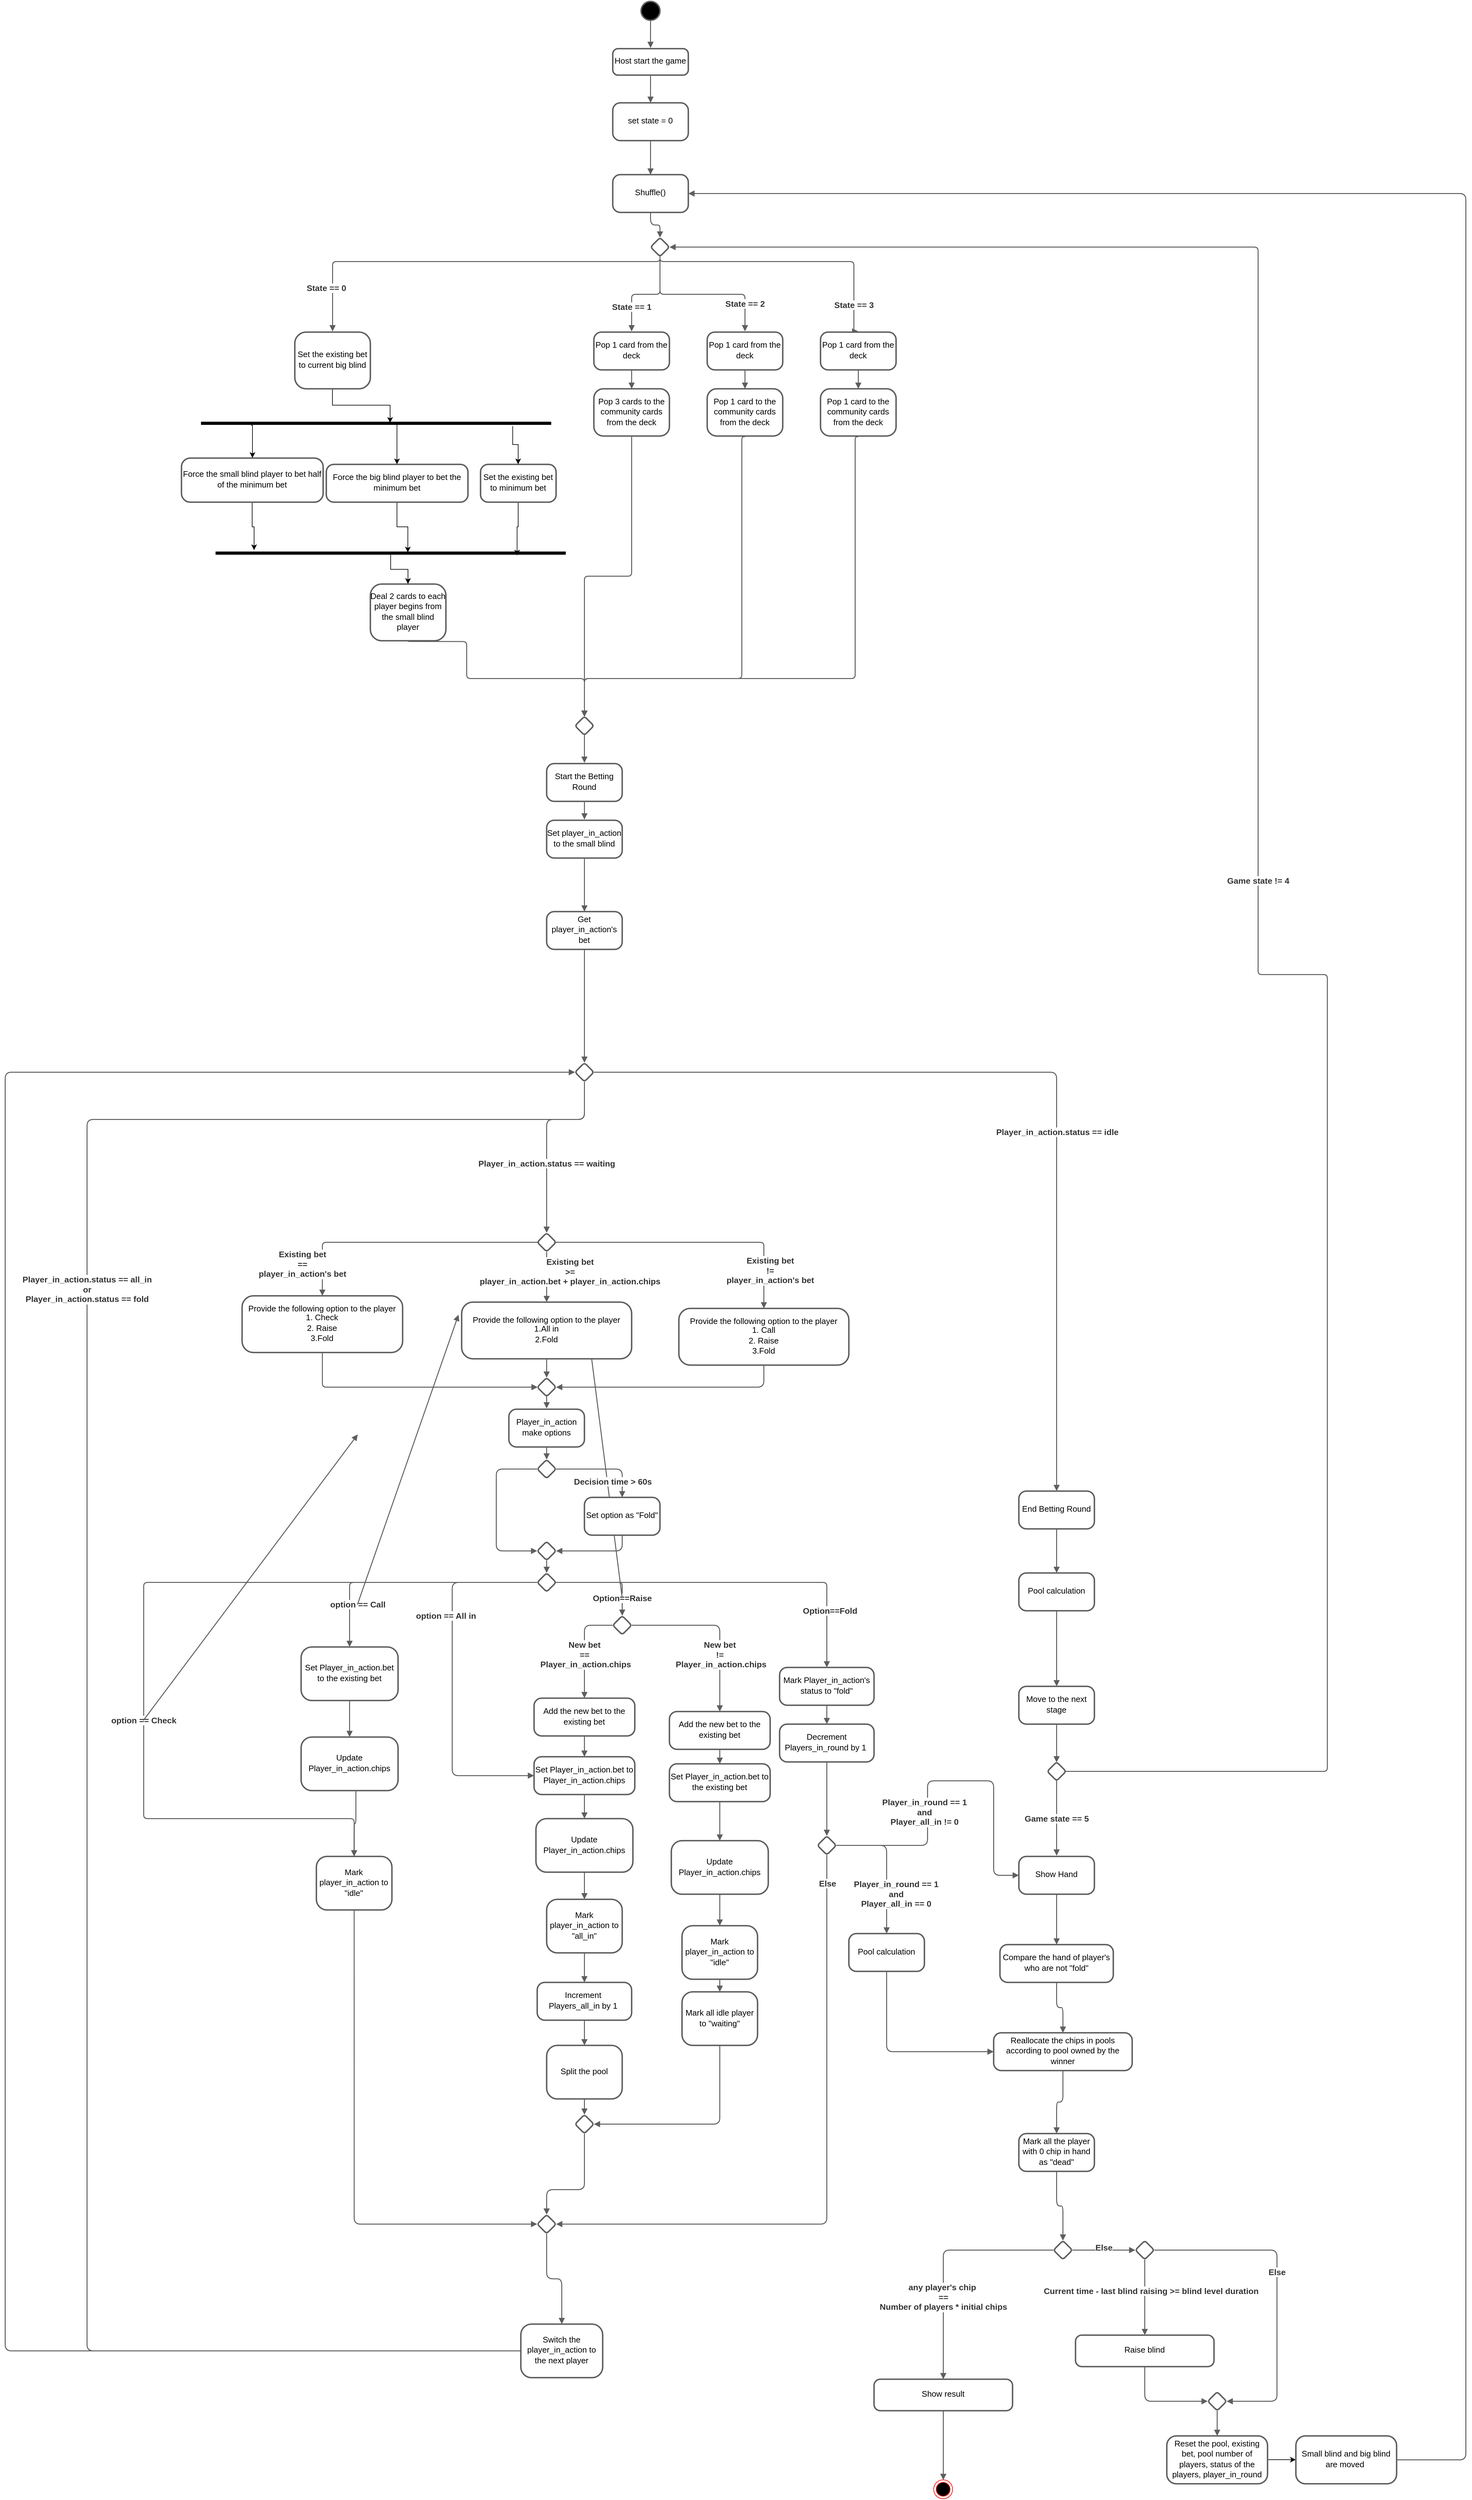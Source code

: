 <mxfile version="16.5.6" type="github">
  <diagram id="RTzEQG9vHKMC6w4vOp8t" name="Page-1">
    <mxGraphModel dx="3793" dy="1397" grid="1" gridSize="10" guides="1" tooltips="1" connect="1" arrows="1" fold="1" page="1" pageScale="1" pageWidth="827" pageHeight="1169" math="0" shadow="0">
      <root>
        <mxCell id="0" />
        <mxCell id="1" parent="0" />
        <UserObject label="" lucidchartObjectId="J2uTGW5FKAl4" id="cmwREe-OQiwKeq3IRY0f-1">
          <mxCell style="html=1;overflow=block;blockSpacing=1;whiteSpace=wrap;ellipse;fillColor=#000000;fontSize=13;spacing=0;strokeColor=#5e5e5e;strokeOpacity=100;fillOpacity=100;rounded=1;absoluteArcSize=1;arcSize=9;strokeWidth=2.3;" vertex="1" parent="1">
            <mxGeometry x="540" y="15" width="30" height="30" as="geometry" />
          </mxCell>
        </UserObject>
        <mxCell id="cmwREe-OQiwKeq3IRY0f-2" style="edgeStyle=orthogonalEdgeStyle;shape=connector;rounded=1;orthogonalLoop=1;jettySize=auto;html=1;entryX=0.5;entryY=0;entryDx=0;entryDy=0;labelBackgroundColor=default;fontFamily=Helvetica;fontSize=13.3;fontColor=#333333;startArrow=none;endArrow=block;endFill=1;strokeColor=#5e5e5e;strokeWidth=1.5;" edge="1" parent="1" source="cmwREe-OQiwKeq3IRY0f-3" target="cmwREe-OQiwKeq3IRY0f-6">
          <mxGeometry relative="1" as="geometry" />
        </mxCell>
        <mxCell id="cmwREe-OQiwKeq3IRY0f-3" value="&lt;div style=&quot;display: flex; justify-content: center; text-align: center; align-items: baseline; font-size: 0; line-height: 1.25;margin-top: -2px;&quot;&gt;&lt;span&gt;&lt;span style=&quot;font-size:13px;color:#000000;&quot;&gt;Host start the game&lt;/span&gt;&lt;/span&gt;&lt;/div&gt;" style="rounded=1;arcSize=20;whiteSpace=wrap;overflow=block;blockSpacing=1;html=1;fontSize=13;spacing=0;strokeColor=#5e5e5e;strokeOpacity=100;fillOpacity=100;fillColor=#ffffff;strokeWidth=2.3;" vertex="1" parent="1">
          <mxGeometry x="495" y="90" width="120" height="42" as="geometry" />
        </mxCell>
        <UserObject label="" lucidchartObjectId="J3uTbpEY2Ow5" id="cmwREe-OQiwKeq3IRY0f-4">
          <mxCell style="html=1;jettySize=18;whiteSpace=wrap;fontSize=13;strokeColor=#5e5e5e;strokeOpacity=100;strokeWidth=1.5;rounded=1;arcSize=12;edgeStyle=orthogonalEdgeStyle;startArrow=none;endArrow=block;endFill=1;exitX=0.5;exitY=1.038;exitPerimeter=0;entryX=0.5;entryY=-0.025;entryPerimeter=0;" edge="1" parent="1" source="cmwREe-OQiwKeq3IRY0f-1" target="cmwREe-OQiwKeq3IRY0f-3">
            <mxGeometry width="100" height="100" relative="1" as="geometry">
              <Array as="points" />
            </mxGeometry>
          </mxCell>
        </UserObject>
        <mxCell id="cmwREe-OQiwKeq3IRY0f-5" style="edgeStyle=orthogonalEdgeStyle;shape=connector;rounded=1;orthogonalLoop=1;jettySize=auto;html=1;entryX=0.5;entryY=0;entryDx=0;entryDy=0;labelBackgroundColor=default;fontFamily=Helvetica;fontSize=13.3;fontColor=#333333;startArrow=none;endArrow=block;endFill=1;strokeColor=#5e5e5e;strokeWidth=1.5;" edge="1" parent="1" source="cmwREe-OQiwKeq3IRY0f-6" target="cmwREe-OQiwKeq3IRY0f-38">
          <mxGeometry relative="1" as="geometry" />
        </mxCell>
        <mxCell id="cmwREe-OQiwKeq3IRY0f-6" value="&lt;div style=&quot;display: flex; justify-content: center; text-align: center; align-items: baseline; font-size: 0; line-height: 1.25;margin-top: -2px;&quot;&gt;&lt;span&gt;&lt;span style=&quot;font-size:13px;color:#000000;&quot;&gt;set state = 0&lt;/span&gt;&lt;/span&gt;&lt;/div&gt;" style="rounded=1;arcSize=20;whiteSpace=wrap;overflow=block;blockSpacing=1;html=1;fontSize=13;spacing=0;strokeColor=#5e5e5e;strokeOpacity=100;fillOpacity=100;fillColor=#ffffff;strokeWidth=2.3;" vertex="1" parent="1">
          <mxGeometry x="495" y="176" width="120" height="60" as="geometry" />
        </mxCell>
        <UserObject label="" lucidchartObjectId="s-uTTB8nQZnX" id="cmwREe-OQiwKeq3IRY0f-7">
          <mxCell style="html=1;overflow=block;blockSpacing=1;whiteSpace=wrap;shape=rhombus;fontSize=13;spacing=0;strokeColor=#5e5e5e;strokeOpacity=100;fillOpacity=100;rounded=1;absoluteArcSize=1;arcSize=9;fillColor=#ffffff;strokeWidth=2.3;" vertex="1" parent="1">
            <mxGeometry x="555" y="390" width="30" height="30" as="geometry" />
          </mxCell>
        </UserObject>
        <UserObject label="" lucidchartObjectId="K-uTxj~pc2EB" id="cmwREe-OQiwKeq3IRY0f-8">
          <mxCell style="html=1;jettySize=18;whiteSpace=wrap;fontSize=13.3;fontColor=#333333;fontStyle=1;align=center;strokeColor=#5e5e5e;strokeOpacity=100;strokeWidth=1.5;rounded=1;arcSize=12;edgeStyle=orthogonalEdgeStyle;startArrow=none;endArrow=block;endFill=1;exitX=0.5;exitY=0.975;exitPerimeter=0;entryX=0.5;entryY=-0.013;entryPerimeter=0;" edge="1" parent="1" source="cmwREe-OQiwKeq3IRY0f-7" target="cmwREe-OQiwKeq3IRY0f-17">
            <mxGeometry width="100" height="100" relative="1" as="geometry">
              <Array as="points">
                <mxPoint x="465" y="428" />
                <mxPoint x="263" y="428" />
              </Array>
            </mxGeometry>
          </mxCell>
        </UserObject>
        <mxCell id="cmwREe-OQiwKeq3IRY0f-9" value="State == 0" style="text;html=1;resizable=0;labelBackgroundColor=default;align=center;verticalAlign=middle;fontStyle=1;fontColor=#333333;fontSize=13.3;" vertex="1" parent="cmwREe-OQiwKeq3IRY0f-8">
          <mxGeometry x="0.681" relative="1" as="geometry">
            <mxPoint x="-10" y="33" as="offset" />
          </mxGeometry>
        </mxCell>
        <UserObject label="" lucidchartObjectId="0-uToow4C5EL" id="cmwREe-OQiwKeq3IRY0f-10">
          <mxCell style="html=1;jettySize=18;whiteSpace=wrap;fontSize=13.3;fontColor=#333333;fontStyle=1;align=center;strokeColor=#5e5e5e;strokeOpacity=100;strokeWidth=1.5;rounded=1;arcSize=12;edgeStyle=orthogonalEdgeStyle;startArrow=none;endArrow=block;endFill=1;exitX=0.5;exitY=0.975;exitPerimeter=0;entryX=0.5;entryY=-0.019;entryPerimeter=0;" edge="1" parent="1" source="cmwREe-OQiwKeq3IRY0f-7" target="cmwREe-OQiwKeq3IRY0f-43">
            <mxGeometry width="100" height="100" relative="1" as="geometry">
              <Array as="points" />
            </mxGeometry>
          </mxCell>
        </UserObject>
        <mxCell id="cmwREe-OQiwKeq3IRY0f-11" value="State == 1" style="text;html=1;resizable=0;labelBackgroundColor=default;align=center;verticalAlign=middle;fontStyle=1;fontColor=#333333;fontSize=13.3;" vertex="1" parent="cmwREe-OQiwKeq3IRY0f-10">
          <mxGeometry x="0.519" relative="1" as="geometry">
            <mxPoint as="offset" />
          </mxGeometry>
        </mxCell>
        <UserObject label="" lucidchartObjectId="6avTa8VOqD6S" id="cmwREe-OQiwKeq3IRY0f-12">
          <mxCell style="html=1;jettySize=18;whiteSpace=wrap;fontSize=13.3;fontColor=#333333;fontStyle=1;align=center;strokeColor=#5e5e5e;strokeOpacity=100;strokeWidth=1.5;rounded=1;arcSize=12;edgeStyle=orthogonalEdgeStyle;startArrow=none;endArrow=block;endFill=1;exitX=0.5;exitY=0.975;exitPerimeter=0;entryX=0.5;entryY=-0.019;entryPerimeter=0;" edge="1" parent="1" source="cmwREe-OQiwKeq3IRY0f-7" target="cmwREe-OQiwKeq3IRY0f-36">
            <mxGeometry width="100" height="100" relative="1" as="geometry">
              <Array as="points" />
            </mxGeometry>
          </mxCell>
        </UserObject>
        <mxCell id="cmwREe-OQiwKeq3IRY0f-13" value="State == 2" style="text;html=1;resizable=0;labelBackgroundColor=default;align=center;verticalAlign=middle;fontStyle=1;fontColor=#333333;fontSize=13.3;" vertex="1" parent="cmwREe-OQiwKeq3IRY0f-12">
          <mxGeometry x="0.648" relative="1" as="geometry">
            <mxPoint as="offset" />
          </mxGeometry>
        </mxCell>
        <UserObject label="" lucidchartObjectId="vbvTd2VZ2fNm" id="cmwREe-OQiwKeq3IRY0f-14">
          <mxCell style="html=1;jettySize=18;whiteSpace=wrap;fontSize=13.3;fontColor=#333333;fontStyle=1;align=center;strokeColor=#5e5e5e;strokeOpacity=100;strokeWidth=1.5;rounded=1;arcSize=12;edgeStyle=orthogonalEdgeStyle;startArrow=none;endArrow=block;endFill=1;exitX=0.5;exitY=0.975;exitPerimeter=0;entryX=0.5;entryY=-0.019;entryPerimeter=0;" edge="1" parent="1" source="cmwREe-OQiwKeq3IRY0f-7" target="cmwREe-OQiwKeq3IRY0f-41">
            <mxGeometry width="100" height="100" relative="1" as="geometry">
              <Array as="points">
                <mxPoint x="570" y="428" />
                <mxPoint x="878" y="428" />
              </Array>
            </mxGeometry>
          </mxCell>
        </UserObject>
        <mxCell id="cmwREe-OQiwKeq3IRY0f-15" value="State == 3" style="text;html=1;resizable=0;labelBackgroundColor=default;align=center;verticalAlign=middle;fontStyle=1;fontColor=#333333;fontSize=13.3;" vertex="1" parent="cmwREe-OQiwKeq3IRY0f-14">
          <mxGeometry x="0.771" relative="1" as="geometry">
            <mxPoint as="offset" />
          </mxGeometry>
        </mxCell>
        <mxCell id="cmwREe-OQiwKeq3IRY0f-187" style="edgeStyle=orthogonalEdgeStyle;rounded=0;orthogonalLoop=1;jettySize=auto;html=1;entryX=0.652;entryY=0.54;entryDx=0;entryDy=0;entryPerimeter=0;" edge="1" parent="1" source="cmwREe-OQiwKeq3IRY0f-17" target="cmwREe-OQiwKeq3IRY0f-186">
          <mxGeometry relative="1" as="geometry" />
        </mxCell>
        <mxCell id="cmwREe-OQiwKeq3IRY0f-17" value="&lt;div style=&quot;display: flex; justify-content: center; text-align: center; align-items: baseline; font-size: 0; line-height: 1.25;margin-top: -2px;&quot;&gt;&lt;span&gt;&lt;span style=&quot;font-size:13px;color:#000000;&quot;&gt;Set the existing bet to current big blind &lt;/span&gt;&lt;/span&gt;&lt;/div&gt;" style="rounded=1;arcSize=20;whiteSpace=wrap;overflow=block;blockSpacing=1;html=1;fontSize=13;spacing=0;strokeColor=#5e5e5e;strokeOpacity=100;fillOpacity=100;fillColor=#ffffff;strokeWidth=2.3;" vertex="1" parent="1">
          <mxGeometry x="-10" y="540" width="120" height="90" as="geometry" />
        </mxCell>
        <UserObject label="" lucidchartObjectId="RcvTn-Jt6RyD" id="cmwREe-OQiwKeq3IRY0f-18">
          <mxCell style="html=1;overflow=block;blockSpacing=1;whiteSpace=wrap;shape=rhombus;fontSize=13;spacing=0;strokeColor=#5e5e5e;strokeOpacity=100;fillOpacity=100;rounded=1;absoluteArcSize=1;arcSize=9;fillColor=#ffffff;strokeWidth=2.3;" vertex="1" parent="1">
            <mxGeometry x="435" y="1150" width="30" height="30" as="geometry" />
          </mxCell>
        </UserObject>
        <UserObject label="" lucidchartObjectId="XcvTUz2KZ4O4" id="cmwREe-OQiwKeq3IRY0f-19">
          <mxCell style="html=1;jettySize=18;whiteSpace=wrap;fontSize=13;strokeColor=#5e5e5e;strokeOpacity=100;strokeWidth=1.5;rounded=1;arcSize=12;edgeStyle=orthogonalEdgeStyle;startArrow=none;endArrow=block;endFill=1;exitX=0.5;exitY=0.975;exitPerimeter=0;entryX=0.5;entryY=-0.019;entryPerimeter=0;" edge="1" parent="1" source="cmwREe-OQiwKeq3IRY0f-18" target="cmwREe-OQiwKeq3IRY0f-20">
            <mxGeometry width="100" height="100" relative="1" as="geometry">
              <Array as="points" />
            </mxGeometry>
          </mxCell>
        </UserObject>
        <mxCell id="cmwREe-OQiwKeq3IRY0f-20" value="&lt;div style=&quot;display: flex; justify-content: center; text-align: center; align-items: baseline; font-size: 0; line-height: 1.25;margin-top: -2px;&quot;&gt;&lt;span&gt;&lt;span style=&quot;font-size:13px;color:#000000;&quot;&gt;Start the Betting Round&lt;/span&gt;&lt;/span&gt;&lt;/div&gt;" style="rounded=1;arcSize=20;whiteSpace=wrap;overflow=block;blockSpacing=1;html=1;fontSize=13;spacing=0;strokeColor=#5e5e5e;strokeOpacity=100;fillOpacity=100;fillColor=#ffffff;strokeWidth=2.3;" vertex="1" parent="1">
          <mxGeometry x="390" y="1225" width="120" height="60" as="geometry" />
        </mxCell>
        <mxCell id="cmwREe-OQiwKeq3IRY0f-21" style="edgeStyle=orthogonalEdgeStyle;shape=connector;rounded=1;orthogonalLoop=1;jettySize=auto;html=1;entryX=0.5;entryY=0;entryDx=0;entryDy=0;labelBackgroundColor=default;fontFamily=Helvetica;fontSize=13.3;fontColor=#333333;startArrow=none;endArrow=block;endFill=1;strokeColor=#5e5e5e;strokeWidth=1.5;" edge="1" parent="1" source="cmwREe-OQiwKeq3IRY0f-22" target="cmwREe-OQiwKeq3IRY0f-126">
          <mxGeometry relative="1" as="geometry" />
        </mxCell>
        <UserObject label="" lucidchartObjectId="GdvTtgW~~q.T" id="cmwREe-OQiwKeq3IRY0f-22">
          <mxCell style="html=1;overflow=block;blockSpacing=1;whiteSpace=wrap;shape=rhombus;fontSize=13;spacing=0;strokeColor=#5e5e5e;strokeOpacity=100;fillOpacity=100;rounded=1;absoluteArcSize=1;arcSize=9;fillColor=#ffffff;strokeWidth=2.3;" vertex="1" parent="1">
            <mxGeometry x="375" y="1970" width="30" height="30" as="geometry" />
          </mxCell>
        </UserObject>
        <mxCell id="cmwREe-OQiwKeq3IRY0f-23" style="edgeStyle=orthogonalEdgeStyle;shape=connector;rounded=1;orthogonalLoop=1;jettySize=auto;html=1;entryX=0.5;entryY=0;entryDx=0;entryDy=0;labelBackgroundColor=default;fontFamily=Helvetica;fontSize=13.3;fontColor=#333333;startArrow=none;endArrow=block;endFill=1;strokeColor=#5e5e5e;strokeWidth=1.5;" edge="1" parent="1" source="cmwREe-OQiwKeq3IRY0f-24" target="cmwREe-OQiwKeq3IRY0f-162">
          <mxGeometry relative="1" as="geometry" />
        </mxCell>
        <mxCell id="cmwREe-OQiwKeq3IRY0f-24" value="&lt;div style=&quot;display: flex; justify-content: center; text-align: center; align-items: baseline; font-size: 0; line-height: 1.25;margin-top: -2px;&quot;&gt;&lt;span&gt;&lt;span style=&quot;font-size:13px;color:#000000;&quot;&gt;End Betting Round&lt;/span&gt;&lt;/span&gt;&lt;/div&gt;" style="rounded=1;arcSize=20;whiteSpace=wrap;overflow=block;blockSpacing=1;html=1;fontSize=13;spacing=0;strokeColor=#5e5e5e;strokeOpacity=100;fillOpacity=100;fillColor=#ffffff;strokeWidth=2.3;" vertex="1" parent="1">
          <mxGeometry x="1140" y="2380" width="120" height="60" as="geometry" />
        </mxCell>
        <mxCell id="cmwREe-OQiwKeq3IRY0f-25" value="&lt;div style=&quot;display: flex ; justify-content: center ; text-align: center ; align-items: baseline ; font-size: 0 ; line-height: 1.25 ; margin-top: -2px&quot;&gt;&lt;span&gt;&lt;span style=&quot;font-size: 13px ; color: #000000&quot;&gt;Move to the next stage&lt;/span&gt;&lt;/span&gt;&lt;/div&gt;" style="rounded=1;arcSize=20;whiteSpace=wrap;overflow=block;blockSpacing=1;html=1;fontSize=13;spacing=0;strokeColor=#5e5e5e;strokeOpacity=100;fillOpacity=100;fillColor=#ffffff;strokeWidth=2.3;" vertex="1" parent="1">
          <mxGeometry x="1140" y="2690" width="120" height="60" as="geometry" />
        </mxCell>
        <UserObject label="" lucidchartObjectId="lkvTQYNggvHI" id="cmwREe-OQiwKeq3IRY0f-26">
          <mxCell style="html=1;overflow=block;blockSpacing=1;whiteSpace=wrap;shape=rhombus;fontSize=13;spacing=0;strokeColor=#5e5e5e;strokeOpacity=100;fillOpacity=100;rounded=1;absoluteArcSize=1;arcSize=9;fillColor=#ffffff;strokeWidth=2.3;" vertex="1" parent="1">
            <mxGeometry x="1185" y="2810" width="30" height="30" as="geometry" />
          </mxCell>
        </UserObject>
        <UserObject label="" lucidchartObjectId="nkvT6B_1Msuk" id="cmwREe-OQiwKeq3IRY0f-27">
          <mxCell style="html=1;jettySize=18;whiteSpace=wrap;fontSize=13;strokeColor=#5e5e5e;strokeOpacity=100;strokeWidth=1.5;rounded=1;arcSize=12;edgeStyle=orthogonalEdgeStyle;startArrow=none;endArrow=block;endFill=1;exitX=0.5;exitY=1.019;exitPerimeter=0;entryX=0.5;entryY=0.025;entryPerimeter=0;" edge="1" parent="1" source="cmwREe-OQiwKeq3IRY0f-25" target="cmwREe-OQiwKeq3IRY0f-26">
            <mxGeometry width="100" height="100" relative="1" as="geometry">
              <Array as="points" />
            </mxGeometry>
          </mxCell>
        </UserObject>
        <UserObject label="" lucidchartObjectId="ukvToA4~_4lX" id="cmwREe-OQiwKeq3IRY0f-28">
          <mxCell style="html=1;jettySize=18;whiteSpace=wrap;fontSize=13.3;fontColor=#333333;fontStyle=1;align=center;strokeColor=#5e5e5e;strokeOpacity=100;strokeWidth=1.5;rounded=1;arcSize=12;edgeStyle=orthogonalEdgeStyle;startArrow=none;endArrow=block;endFill=1;exitX=0.5;exitY=0.975;exitPerimeter=0;entryX=0.5;entryY=-0.019;entryPerimeter=0;" edge="1" parent="1" source="cmwREe-OQiwKeq3IRY0f-26" target="cmwREe-OQiwKeq3IRY0f-33">
            <mxGeometry width="100" height="100" relative="1" as="geometry">
              <Array as="points" />
            </mxGeometry>
          </mxCell>
        </UserObject>
        <mxCell id="cmwREe-OQiwKeq3IRY0f-29" value="Game state == 5" style="text;html=1;resizable=0;labelBackgroundColor=default;align=center;verticalAlign=middle;fontStyle=1;fontColor=#333333;fontSize=13.3;" vertex="1" parent="cmwREe-OQiwKeq3IRY0f-28">
          <mxGeometry relative="1" as="geometry">
            <mxPoint as="offset" />
          </mxGeometry>
        </mxCell>
        <UserObject label="" lucidchartObjectId="NkvT78dnGGZy" id="cmwREe-OQiwKeq3IRY0f-30">
          <mxCell style="html=1;jettySize=18;whiteSpace=wrap;fontSize=13.3;fontColor=#333333;fontStyle=1;align=center;strokeColor=#5e5e5e;strokeOpacity=100;strokeWidth=1.5;rounded=1;arcSize=12;edgeStyle=orthogonalEdgeStyle;startArrow=none;endArrow=block;endFill=1;exitX=0.975;exitY=0.5;exitPerimeter=0;entryX=1;entryY=0.5;entryDx=0;entryDy=0;" edge="1" parent="1" source="cmwREe-OQiwKeq3IRY0f-26" target="cmwREe-OQiwKeq3IRY0f-7">
            <mxGeometry width="100" height="100" relative="1" as="geometry">
              <Array as="points">
                <mxPoint x="1630" y="2825" />
                <mxPoint x="1630" y="1560" />
                <mxPoint x="1520" y="1560" />
                <mxPoint x="1520" y="405" />
              </Array>
              <mxPoint x="650" y="960.941" as="targetPoint" />
            </mxGeometry>
          </mxCell>
        </UserObject>
        <mxCell id="cmwREe-OQiwKeq3IRY0f-31" value="Game state != 4" style="text;html=1;resizable=0;labelBackgroundColor=default;align=center;verticalAlign=middle;fontStyle=1;fontColor=#333333;fontSize=13.3;" vertex="1" parent="cmwREe-OQiwKeq3IRY0f-30">
          <mxGeometry relative="1" as="geometry">
            <mxPoint as="offset" />
          </mxGeometry>
        </mxCell>
        <mxCell id="cmwREe-OQiwKeq3IRY0f-32" style="edgeStyle=orthogonalEdgeStyle;shape=connector;rounded=1;orthogonalLoop=1;jettySize=auto;html=1;labelBackgroundColor=default;fontFamily=Helvetica;fontSize=13.3;fontColor=#333333;startArrow=none;endArrow=block;endFill=1;strokeColor=#5e5e5e;strokeWidth=1.5;entryX=0.5;entryY=0;entryDx=0;entryDy=0;" edge="1" parent="1" source="cmwREe-OQiwKeq3IRY0f-33" target="cmwREe-OQiwKeq3IRY0f-129">
          <mxGeometry relative="1" as="geometry">
            <mxPoint x="1200" y="3090" as="targetPoint" />
          </mxGeometry>
        </mxCell>
        <mxCell id="cmwREe-OQiwKeq3IRY0f-33" value="&lt;div style=&quot;display: flex; justify-content: center; text-align: center; align-items: baseline; font-size: 0; line-height: 1.25;margin-top: -2px;&quot;&gt;&lt;span&gt;&lt;span style=&quot;font-size:13px;color:#000000;&quot;&gt;Show Hand&lt;/span&gt;&lt;/span&gt;&lt;/div&gt;" style="rounded=1;arcSize=20;whiteSpace=wrap;overflow=block;blockSpacing=1;html=1;fontSize=13;spacing=0;strokeColor=#5e5e5e;strokeOpacity=100;fillOpacity=100;fillColor=#ffffff;strokeWidth=2.3;" vertex="1" parent="1">
          <mxGeometry x="1140" y="2960" width="120" height="60" as="geometry" />
        </mxCell>
        <mxCell id="cmwREe-OQiwKeq3IRY0f-34" value="&lt;div style=&quot;display: flex; justify-content: center; text-align: center; align-items: baseline; font-size: 0; line-height: 1.25;margin-top: -2px;&quot;&gt;&lt;span&gt;&lt;span style=&quot;font-size:13px;color:#000000;&quot;&gt;Pop 3 cards to the community cards from the deck&lt;/span&gt;&lt;/span&gt;&lt;/div&gt;" style="rounded=1;arcSize=20;whiteSpace=wrap;overflow=block;blockSpacing=1;html=1;fontSize=13;spacing=0;strokeColor=#5e5e5e;strokeOpacity=100;fillOpacity=100;fillColor=#ffffff;strokeWidth=2.3;" vertex="1" parent="1">
          <mxGeometry x="465" y="630" width="120" height="75" as="geometry" />
        </mxCell>
        <mxCell id="cmwREe-OQiwKeq3IRY0f-35" style="edgeStyle=orthogonalEdgeStyle;shape=connector;rounded=1;orthogonalLoop=1;jettySize=auto;html=1;labelBackgroundColor=default;fontFamily=Helvetica;fontSize=13.3;fontColor=#333333;startArrow=none;endArrow=block;endFill=1;strokeColor=#5e5e5e;strokeWidth=1.5;" edge="1" parent="1" source="cmwREe-OQiwKeq3IRY0f-36" target="cmwREe-OQiwKeq3IRY0f-44">
          <mxGeometry relative="1" as="geometry" />
        </mxCell>
        <mxCell id="cmwREe-OQiwKeq3IRY0f-36" value="&lt;div style=&quot;display: flex; justify-content: center; text-align: center; align-items: baseline; font-size: 0; line-height: 1.25;margin-top: -2px;&quot;&gt;&lt;span&gt;&lt;span style=&quot;font-size:13px;color:#000000;&quot;&gt;Pop 1 card from the deck&lt;/span&gt;&lt;/span&gt;&lt;/div&gt;" style="rounded=1;arcSize=20;whiteSpace=wrap;overflow=block;blockSpacing=1;html=1;fontSize=13;spacing=0;strokeColor=#5e5e5e;strokeOpacity=100;fillOpacity=100;fillColor=#ffffff;strokeWidth=2.3;" vertex="1" parent="1">
          <mxGeometry x="645" y="540" width="120" height="60" as="geometry" />
        </mxCell>
        <mxCell id="cmwREe-OQiwKeq3IRY0f-37" style="edgeStyle=orthogonalEdgeStyle;shape=connector;rounded=1;orthogonalLoop=1;jettySize=auto;html=1;labelBackgroundColor=default;fontFamily=Helvetica;fontSize=13.3;fontColor=#333333;startArrow=none;endArrow=block;endFill=1;strokeColor=#5e5e5e;strokeWidth=1.5;" edge="1" parent="1" source="cmwREe-OQiwKeq3IRY0f-38" target="cmwREe-OQiwKeq3IRY0f-7">
          <mxGeometry relative="1" as="geometry" />
        </mxCell>
        <mxCell id="cmwREe-OQiwKeq3IRY0f-38" value="&lt;div style=&quot;display: flex ; justify-content: center ; text-align: center ; align-items: baseline ; font-size: 0 ; line-height: 1.25 ; margin-top: -2px&quot;&gt;&lt;span&gt;&lt;span style=&quot;font-size: 13px ; color: #000000&quot;&gt;Shuffle()&lt;/span&gt;&lt;/span&gt;&lt;/div&gt;" style="rounded=1;arcSize=20;whiteSpace=wrap;overflow=block;blockSpacing=1;html=1;fontSize=13;spacing=0;strokeColor=#5e5e5e;strokeOpacity=100;fillOpacity=100;fillColor=#ffffff;strokeWidth=2.3;" vertex="1" parent="1">
          <mxGeometry x="495" y="290" width="120" height="60" as="geometry" />
        </mxCell>
        <mxCell id="cmwREe-OQiwKeq3IRY0f-39" value="&lt;div style=&quot;display: flex; justify-content: center; text-align: center; align-items: baseline; font-size: 0; line-height: 1.25;margin-top: -2px;&quot;&gt;&lt;span&gt;&lt;span style=&quot;font-size:13px;color:#000000;&quot;&gt;Deal 2 cards to each player begins from the small blind player&lt;/span&gt;&lt;/span&gt;&lt;/div&gt;" style="rounded=1;arcSize=20;whiteSpace=wrap;overflow=block;blockSpacing=1;html=1;fontSize=13;spacing=0;strokeColor=#5e5e5e;strokeOpacity=100;fillOpacity=100;fillColor=#ffffff;strokeWidth=2.3;" vertex="1" parent="1">
          <mxGeometry x="110" y="940" width="120" height="90" as="geometry" />
        </mxCell>
        <mxCell id="cmwREe-OQiwKeq3IRY0f-40" style="edgeStyle=orthogonalEdgeStyle;shape=connector;rounded=1;orthogonalLoop=1;jettySize=auto;html=1;labelBackgroundColor=default;fontFamily=Helvetica;fontSize=13.3;fontColor=#333333;startArrow=none;endArrow=block;endFill=1;strokeColor=#5e5e5e;strokeWidth=1.5;" edge="1" parent="1" source="cmwREe-OQiwKeq3IRY0f-41" target="cmwREe-OQiwKeq3IRY0f-45">
          <mxGeometry relative="1" as="geometry" />
        </mxCell>
        <mxCell id="cmwREe-OQiwKeq3IRY0f-41" value="&lt;div style=&quot;display: flex; justify-content: center; text-align: center; align-items: baseline; font-size: 0; line-height: 1.25;margin-top: -2px;&quot;&gt;&lt;span&gt;&lt;span style=&quot;font-size:13px;color:#000000;&quot;&gt;Pop 1 card from the deck&lt;/span&gt;&lt;/span&gt;&lt;/div&gt;" style="rounded=1;arcSize=20;whiteSpace=wrap;overflow=block;blockSpacing=1;html=1;fontSize=13;spacing=0;strokeColor=#5e5e5e;strokeOpacity=100;fillOpacity=100;fillColor=#ffffff;strokeWidth=2.3;" vertex="1" parent="1">
          <mxGeometry x="825" y="540" width="120" height="60" as="geometry" />
        </mxCell>
        <mxCell id="cmwREe-OQiwKeq3IRY0f-42" style="edgeStyle=orthogonalEdgeStyle;shape=connector;rounded=1;orthogonalLoop=1;jettySize=auto;html=1;entryX=0.5;entryY=0;entryDx=0;entryDy=0;labelBackgroundColor=default;fontFamily=Helvetica;fontSize=13.3;fontColor=#333333;startArrow=none;endArrow=block;endFill=1;strokeColor=#5e5e5e;strokeWidth=1.5;" edge="1" parent="1" source="cmwREe-OQiwKeq3IRY0f-43" target="cmwREe-OQiwKeq3IRY0f-34">
          <mxGeometry relative="1" as="geometry" />
        </mxCell>
        <mxCell id="cmwREe-OQiwKeq3IRY0f-43" value="&lt;div style=&quot;display: flex; justify-content: center; text-align: center; align-items: baseline; font-size: 0; line-height: 1.25;margin-top: -2px;&quot;&gt;&lt;span&gt;&lt;span style=&quot;font-size:13px;color:#000000;&quot;&gt;Pop 1 card from the deck&lt;/span&gt;&lt;/span&gt;&lt;/div&gt;" style="rounded=1;arcSize=20;whiteSpace=wrap;overflow=block;blockSpacing=1;html=1;fontSize=13;spacing=0;strokeColor=#5e5e5e;strokeOpacity=100;fillOpacity=100;fillColor=#ffffff;strokeWidth=2.3;" vertex="1" parent="1">
          <mxGeometry x="465" y="540" width="120" height="60" as="geometry" />
        </mxCell>
        <mxCell id="cmwREe-OQiwKeq3IRY0f-44" value="&lt;div style=&quot;display: flex; justify-content: center; text-align: center; align-items: baseline; font-size: 0; line-height: 1.25;margin-top: -2px;&quot;&gt;&lt;span&gt;&lt;span style=&quot;font-size:13px;color:#000000;&quot;&gt;Pop 1 card to the community cards from the deck&lt;/span&gt;&lt;/span&gt;&lt;/div&gt;" style="rounded=1;arcSize=20;whiteSpace=wrap;overflow=block;blockSpacing=1;html=1;fontSize=13;spacing=0;strokeColor=#5e5e5e;strokeOpacity=100;fillOpacity=100;fillColor=#ffffff;strokeWidth=2.3;" vertex="1" parent="1">
          <mxGeometry x="645" y="630" width="120" height="75" as="geometry" />
        </mxCell>
        <mxCell id="cmwREe-OQiwKeq3IRY0f-45" value="&lt;div style=&quot;display: flex; justify-content: center; text-align: center; align-items: baseline; font-size: 0; line-height: 1.25;margin-top: -2px;&quot;&gt;&lt;span&gt;&lt;span style=&quot;font-size:13px;color:#000000;&quot;&gt;Pop 1 card to the community cards from the deck&lt;/span&gt;&lt;/span&gt;&lt;/div&gt;" style="rounded=1;arcSize=20;whiteSpace=wrap;overflow=block;blockSpacing=1;html=1;fontSize=13;spacing=0;strokeColor=#5e5e5e;strokeOpacity=100;fillOpacity=100;fillColor=#ffffff;strokeWidth=2.3;" vertex="1" parent="1">
          <mxGeometry x="825" y="630" width="120" height="75" as="geometry" />
        </mxCell>
        <mxCell id="cmwREe-OQiwKeq3IRY0f-193" style="edgeStyle=orthogonalEdgeStyle;rounded=0;orthogonalLoop=1;jettySize=auto;html=1;entryX=-0.275;entryY=0.861;entryDx=0;entryDy=0;entryPerimeter=0;" edge="1" parent="1" source="cmwREe-OQiwKeq3IRY0f-47" target="cmwREe-OQiwKeq3IRY0f-192">
          <mxGeometry relative="1" as="geometry" />
        </mxCell>
        <mxCell id="cmwREe-OQiwKeq3IRY0f-47" value="&lt;div style=&quot;display: flex; justify-content: center; text-align: center; align-items: baseline; font-size: 0; line-height: 1.25;margin-top: -2px;&quot;&gt;&lt;span&gt;&lt;span style=&quot;font-size:13px;color:#000000;&quot;&gt;Set the existing bet to minimum bet&lt;/span&gt;&lt;/span&gt;&lt;/div&gt;" style="rounded=1;arcSize=20;whiteSpace=wrap;overflow=block;blockSpacing=1;html=1;fontSize=13;spacing=0;strokeColor=#5e5e5e;strokeOpacity=100;fillOpacity=100;fillColor=#ffffff;strokeWidth=2.3;" vertex="1" parent="1">
          <mxGeometry x="285" y="750" width="120" height="60" as="geometry" />
        </mxCell>
        <mxCell id="cmwREe-OQiwKeq3IRY0f-195" style="edgeStyle=orthogonalEdgeStyle;rounded=0;orthogonalLoop=1;jettySize=auto;html=1;entryX=1.458;entryY=0.11;entryDx=0;entryDy=0;entryPerimeter=0;" edge="1" parent="1" source="cmwREe-OQiwKeq3IRY0f-49" target="cmwREe-OQiwKeq3IRY0f-192">
          <mxGeometry relative="1" as="geometry" />
        </mxCell>
        <mxCell id="cmwREe-OQiwKeq3IRY0f-49" value="&lt;div style=&quot;display: flex; justify-content: center; text-align: center; align-items: baseline; font-size: 0; line-height: 1.25;margin-top: -2px;&quot;&gt;&lt;span&gt;&lt;span style=&quot;font-size:13px;color:#000000;&quot;&gt;Force the small blind player to bet half of the minimum bet&lt;/span&gt;&lt;/span&gt;&lt;/div&gt;" style="rounded=1;arcSize=20;whiteSpace=wrap;overflow=block;blockSpacing=1;html=1;fontSize=13;spacing=0;strokeColor=#5e5e5e;strokeOpacity=100;fillOpacity=100;fillColor=#ffffff;strokeWidth=2.3;" vertex="1" parent="1">
          <mxGeometry x="-190" y="740" width="225" height="70" as="geometry" />
        </mxCell>
        <mxCell id="cmwREe-OQiwKeq3IRY0f-194" style="edgeStyle=orthogonalEdgeStyle;rounded=0;orthogonalLoop=1;jettySize=auto;html=1;entryX=0.725;entryY=0.549;entryDx=0;entryDy=0;entryPerimeter=0;" edge="1" parent="1" source="cmwREe-OQiwKeq3IRY0f-51" target="cmwREe-OQiwKeq3IRY0f-192">
          <mxGeometry relative="1" as="geometry" />
        </mxCell>
        <mxCell id="cmwREe-OQiwKeq3IRY0f-51" value="&lt;div style=&quot;display: flex; justify-content: center; text-align: center; align-items: baseline; font-size: 0; line-height: 1.25;margin-top: -2px;&quot;&gt;&lt;span&gt;&lt;span style=&quot;font-size:13px;color:#000000;&quot;&gt;Force the big blind player to bet the minimum bet&lt;/span&gt;&lt;/span&gt;&lt;/div&gt;" style="rounded=1;arcSize=20;whiteSpace=wrap;overflow=block;blockSpacing=1;html=1;fontSize=13;spacing=0;strokeColor=#5e5e5e;strokeOpacity=100;fillOpacity=100;fillColor=#ffffff;strokeWidth=2.3;" vertex="1" parent="1">
          <mxGeometry x="40" y="750" width="225" height="60" as="geometry" />
        </mxCell>
        <UserObject label="" lucidchartObjectId="6EvTfNuWrXKu" id="cmwREe-OQiwKeq3IRY0f-52">
          <mxCell style="html=1;jettySize=18;whiteSpace=wrap;fontSize=13;strokeColor=#5e5e5e;strokeOpacity=100;strokeWidth=1.5;rounded=1;arcSize=12;edgeStyle=orthogonalEdgeStyle;startArrow=none;endArrow=block;endFill=1;exitX=0.5;exitY=1.013;exitPerimeter=0;entryX=0.5;entryY=0.025;entryPerimeter=0;" edge="1" parent="1" source="cmwREe-OQiwKeq3IRY0f-39" target="cmwREe-OQiwKeq3IRY0f-18">
            <mxGeometry width="100" height="100" relative="1" as="geometry">
              <Array as="points">
                <mxPoint x="263" y="1090" />
                <mxPoint x="450" y="1090" />
              </Array>
            </mxGeometry>
          </mxCell>
        </UserObject>
        <UserObject label="" lucidchartObjectId="-EvTPEIUT1Ri" id="cmwREe-OQiwKeq3IRY0f-53">
          <mxCell style="html=1;jettySize=18;whiteSpace=wrap;fontSize=13;strokeColor=#5e5e5e;strokeOpacity=100;strokeWidth=1.5;rounded=1;arcSize=12;edgeStyle=orthogonalEdgeStyle;startArrow=none;endArrow=block;endFill=1;exitX=0.5;exitY=1.015;exitPerimeter=0;entryX=0.5;entryY=0.025;entryPerimeter=0;" edge="1" parent="1" source="cmwREe-OQiwKeq3IRY0f-34" target="cmwREe-OQiwKeq3IRY0f-18">
            <mxGeometry width="100" height="100" relative="1" as="geometry">
              <Array as="points" />
            </mxGeometry>
          </mxCell>
        </UserObject>
        <UserObject label="" lucidchartObjectId="~EvTK7Tthxps" id="cmwREe-OQiwKeq3IRY0f-54">
          <mxCell style="html=1;jettySize=18;whiteSpace=wrap;fontSize=13;strokeColor=#5e5e5e;strokeOpacity=100;strokeWidth=1.5;rounded=1;arcSize=12;edgeStyle=orthogonalEdgeStyle;startArrow=none;endArrow=block;endFill=1;exitX=0.5;exitY=1.015;exitPerimeter=0;entryX=0.5;entryY=0.025;entryPerimeter=0;" edge="1" parent="1" source="cmwREe-OQiwKeq3IRY0f-44" target="cmwREe-OQiwKeq3IRY0f-18">
            <mxGeometry width="100" height="100" relative="1" as="geometry">
              <Array as="points">
                <mxPoint x="700" y="706" />
                <mxPoint x="700" y="1090" />
                <mxPoint x="450" y="1090" />
              </Array>
            </mxGeometry>
          </mxCell>
        </UserObject>
        <UserObject label="" lucidchartObjectId="gFvTlItmw3Mm" id="cmwREe-OQiwKeq3IRY0f-55">
          <mxCell style="html=1;jettySize=18;whiteSpace=wrap;fontSize=13;strokeColor=#5e5e5e;strokeOpacity=100;strokeWidth=1.5;rounded=1;arcSize=12;edgeStyle=orthogonalEdgeStyle;startArrow=none;endArrow=block;endFill=1;exitX=0.5;exitY=1.015;exitPerimeter=0;entryX=0.5;entryY=0.025;entryPerimeter=0;" edge="1" parent="1" source="cmwREe-OQiwKeq3IRY0f-45" target="cmwREe-OQiwKeq3IRY0f-18">
            <mxGeometry width="100" height="100" relative="1" as="geometry">
              <Array as="points">
                <mxPoint x="880" y="706" />
                <mxPoint x="880" y="1090" />
                <mxPoint x="450" y="1090" />
              </Array>
            </mxGeometry>
          </mxCell>
        </UserObject>
        <UserObject label="" lucidchartObjectId="UGvTSDR2UlGV" id="cmwREe-OQiwKeq3IRY0f-56">
          <mxCell style="html=1;jettySize=18;whiteSpace=wrap;fontSize=13.3;fontColor=#333333;fontStyle=1;align=center;strokeColor=#5e5e5e;strokeOpacity=100;strokeWidth=1.5;rounded=1;arcSize=12;edgeStyle=orthogonalEdgeStyle;startArrow=none;endArrow=block;endFill=1;exitX=0.025;exitY=0.5;exitPerimeter=0;entryX=0.5;entryY=0;entryDx=0;entryDy=0;" edge="1" parent="1" source="cmwREe-OQiwKeq3IRY0f-22" target="cmwREe-OQiwKeq3IRY0f-80">
            <mxGeometry width="100" height="100" relative="1" as="geometry">
              <Array as="points" />
              <mxPoint x="187.5" y="2058.83" as="targetPoint" />
            </mxGeometry>
          </mxCell>
        </UserObject>
        <mxCell id="cmwREe-OQiwKeq3IRY0f-57" value="Existing bet&#xa; == &#xa;player_in_action&#39;s bet" style="text;html=1;resizable=0;labelBackgroundColor=default;align=center;verticalAlign=middle;fontStyle=1;fontColor=#333333;fontSize=13.3;" vertex="1" parent="cmwREe-OQiwKeq3IRY0f-56">
          <mxGeometry x="-0.35" relative="1" as="geometry">
            <mxPoint x="-235" y="35" as="offset" />
          </mxGeometry>
        </mxCell>
        <mxCell id="cmwREe-OQiwKeq3IRY0f-58" value="&lt;div style=&quot;display: flex ; justify-content: center ; text-align: center ; align-items: baseline ; font-size: 0 ; line-height: 1.25 ; margin-top: -2px&quot;&gt;&lt;span&gt;&lt;span style=&quot;font-size: 13px ; color: #000000&quot;&gt;Player_in_action make options&lt;/span&gt;&lt;/span&gt;&lt;/div&gt;" style="rounded=1;arcSize=20;whiteSpace=wrap;overflow=block;blockSpacing=1;html=1;fontSize=13;spacing=0;strokeColor=#5e5e5e;strokeOpacity=100;fillOpacity=100;fillColor=#ffffff;strokeWidth=2.3;" vertex="1" parent="1">
          <mxGeometry x="330" y="2250" width="120" height="60" as="geometry" />
        </mxCell>
        <mxCell id="cmwREe-OQiwKeq3IRY0f-59" style="edgeStyle=orthogonalEdgeStyle;shape=connector;rounded=1;orthogonalLoop=1;jettySize=auto;html=1;entryX=0;entryY=0.5;entryDx=0;entryDy=0;labelBackgroundColor=default;fontFamily=Helvetica;fontSize=13.3;fontColor=#333333;startArrow=none;endArrow=block;endFill=1;strokeColor=#5e5e5e;strokeWidth=1.5;" edge="1" parent="1" source="cmwREe-OQiwKeq3IRY0f-60" target="cmwREe-OQiwKeq3IRY0f-120">
          <mxGeometry relative="1" as="geometry">
            <Array as="points">
              <mxPoint x="240" y="2525" />
              <mxPoint x="240" y="2832" />
            </Array>
          </mxGeometry>
        </mxCell>
        <UserObject label="" lucidchartObjectId="LHvTXSPEVweb" id="cmwREe-OQiwKeq3IRY0f-60">
          <mxCell style="html=1;overflow=block;blockSpacing=1;whiteSpace=wrap;shape=rhombus;fontSize=13;spacing=0;strokeColor=#5e5e5e;strokeOpacity=100;fillOpacity=100;rounded=1;absoluteArcSize=1;arcSize=9;fillColor=#ffffff;strokeWidth=2.3;" vertex="1" parent="1">
            <mxGeometry x="375" y="2510" width="30" height="30" as="geometry" />
          </mxCell>
        </UserObject>
        <UserObject label="" lucidchartObjectId="NHvTnvXSv06y" id="cmwREe-OQiwKeq3IRY0f-61">
          <mxCell style="html=1;jettySize=18;whiteSpace=wrap;fontSize=13;strokeColor=#5e5e5e;strokeOpacity=100;strokeWidth=1.5;rounded=1;arcSize=12;edgeStyle=orthogonalEdgeStyle;startArrow=none;endArrow=block;endFill=1;exitX=0.5;exitY=1.019;exitPerimeter=0;entryX=0.5;entryY=0;entryDx=0;entryDy=0;" edge="1" parent="1" source="cmwREe-OQiwKeq3IRY0f-58" target="cmwREe-OQiwKeq3IRY0f-155">
            <mxGeometry width="100" height="100" relative="1" as="geometry">
              <Array as="points" />
              <mxPoint x="390" y="2340" as="targetPoint" />
            </mxGeometry>
          </mxCell>
        </UserObject>
        <UserObject label="" lucidchartObjectId="ZHvTbk2yu_kG" id="cmwREe-OQiwKeq3IRY0f-62">
          <mxCell style="html=1;jettySize=18;whiteSpace=wrap;fontSize=13.3;fontColor=#333333;fontStyle=1;align=center;strokeColor=#5e5e5e;strokeOpacity=100;strokeWidth=1.5;rounded=1;arcSize=12;edgeStyle=orthogonalEdgeStyle;startArrow=none;endArrow=block;endFill=1;exitX=0;exitY=0.5;entryX=0.5;entryY=0;entryDx=0;entryDy=0;exitDx=0;exitDy=0;" edge="1" parent="1" source="cmwREe-OQiwKeq3IRY0f-60" target="cmwREe-OQiwKeq3IRY0f-93">
            <mxGeometry width="100" height="100" relative="1" as="geometry">
              <Array as="points">
                <mxPoint x="-250" y="2525" />
                <mxPoint x="-250" y="2900" />
                <mxPoint x="84" y="2900" />
              </Array>
              <mxPoint x="245.0" y="2510" as="sourcePoint" />
              <mxPoint x="54.25" y="2768" as="targetPoint" />
            </mxGeometry>
          </mxCell>
        </UserObject>
        <mxCell id="cmwREe-OQiwKeq3IRY0f-63" value="option == Check" style="text;html=1;resizable=0;labelBackgroundColor=default;align=center;verticalAlign=middle;fontStyle=1;fontColor=#333333;fontSize=13.3;" vertex="1" parent="cmwREe-OQiwKeq3IRY0f-62">
          <mxGeometry x="0.457" relative="1" as="geometry">
            <mxPoint x="-16" y="-156" as="offset" />
          </mxGeometry>
        </mxCell>
        <mxCell id="cmwREe-OQiwKeq3IRY0f-64" style="edgeStyle=orthogonalEdgeStyle;shape=connector;rounded=1;orthogonalLoop=1;jettySize=auto;html=1;exitX=0;exitY=0;exitDx=0;exitDy=0;labelBackgroundColor=default;fontFamily=Helvetica;fontSize=13;fontColor=default;startArrow=none;endArrow=block;endFill=1;strokeColor=#5e5e5e;strokeWidth=1.5;" edge="1" parent="cmwREe-OQiwKeq3IRY0f-62" source="cmwREe-OQiwKeq3IRY0f-63">
          <mxGeometry relative="1" as="geometry">
            <mxPoint x="90" y="2290" as="targetPoint" />
          </mxGeometry>
        </mxCell>
        <mxCell id="cmwREe-OQiwKeq3IRY0f-65" style="edgeStyle=orthogonalEdgeStyle;shape=connector;rounded=1;orthogonalLoop=1;jettySize=auto;html=1;labelBackgroundColor=default;fontFamily=Helvetica;fontSize=13;fontColor=default;startArrow=none;endArrow=block;endFill=1;strokeColor=#5e5e5e;strokeWidth=1.5;entryX=0.5;entryY=0;entryDx=0;entryDy=0;exitX=0.5;exitY=1;exitDx=0;exitDy=0;" edge="1" parent="1" source="cmwREe-OQiwKeq3IRY0f-66" target="cmwREe-OQiwKeq3IRY0f-167">
          <mxGeometry relative="1" as="geometry">
            <mxPoint x="90" y="2740" as="sourcePoint" />
            <mxPoint x="189.25" y="2840" as="targetPoint" />
            <Array as="points">
              <mxPoint x="77" y="2771" />
            </Array>
          </mxGeometry>
        </mxCell>
        <mxCell id="cmwREe-OQiwKeq3IRY0f-66" value="&lt;div style=&quot;display: flex ; justify-content: center ; text-align: center ; align-items: baseline ; font-size: 0 ; line-height: 1.25 ; margin-top: -2px&quot;&gt;&lt;span&gt;&lt;span style=&quot;font-size: 13px ; color: #000000&quot;&gt;Set Player_in_action.bet to the existing bet&lt;/span&gt;&lt;/span&gt;&lt;/div&gt;" style="rounded=1;arcSize=20;whiteSpace=wrap;overflow=block;blockSpacing=1;html=1;fontSize=13;spacing=0;strokeColor=#5e5e5e;strokeOpacity=100;fillOpacity=100;fillColor=#ffffff;strokeWidth=2.3;" vertex="1" parent="1">
          <mxGeometry y="2627.5" width="154" height="85" as="geometry" />
        </mxCell>
        <mxCell id="cmwREe-OQiwKeq3IRY0f-67" value="&lt;div style=&quot;display: flex ; justify-content: center ; text-align: center ; align-items: baseline ; font-size: 0 ; line-height: 1.25 ; margin-top: -2px&quot;&gt;&lt;span&gt;&lt;span style=&quot;font-size: 13px ; color: #000000&quot;&gt;Set Player_in_action.bet to the existing bet&lt;/span&gt;&lt;/span&gt;&lt;/div&gt;" style="rounded=1;arcSize=20;whiteSpace=wrap;overflow=block;blockSpacing=1;html=1;fontSize=13;spacing=0;strokeColor=#5e5e5e;strokeOpacity=100;fillOpacity=100;fillColor=#ffffff;strokeWidth=2.3;" vertex="1" parent="1">
          <mxGeometry x="585" y="2813" width="160" height="60" as="geometry" />
        </mxCell>
        <mxCell id="cmwREe-OQiwKeq3IRY0f-68" style="edgeStyle=orthogonalEdgeStyle;shape=connector;rounded=1;orthogonalLoop=1;jettySize=auto;html=1;labelBackgroundColor=default;fontFamily=Helvetica;fontSize=13.3;fontColor=#333333;startArrow=none;endArrow=block;endFill=1;strokeColor=#5e5e5e;strokeWidth=1.5;entryX=0.5;entryY=0;entryDx=0;entryDy=0;" edge="1" parent="1" source="cmwREe-OQiwKeq3IRY0f-69" target="cmwREe-OQiwKeq3IRY0f-178">
          <mxGeometry relative="1" as="geometry">
            <mxPoint x="835" y="2910" as="targetPoint" />
          </mxGeometry>
        </mxCell>
        <mxCell id="cmwREe-OQiwKeq3IRY0f-69" value="&lt;div style=&quot;display: flex ; justify-content: center ; text-align: center ; align-items: baseline ; font-size: 0 ; line-height: 1.25 ; margin-top: -2px&quot;&gt;&lt;span&gt;&lt;span style=&quot;font-size: 13px ; color: #000000&quot;&gt;Mark Player_in_action&#39;s status to &quot;fold&quot;&lt;/span&gt;&lt;/span&gt;&lt;/div&gt;" style="rounded=1;arcSize=20;whiteSpace=wrap;overflow=block;blockSpacing=1;html=1;fontSize=13;spacing=0;strokeColor=#5e5e5e;strokeOpacity=100;fillOpacity=100;fillColor=#ffffff;strokeWidth=2.3;" vertex="1" parent="1">
          <mxGeometry x="760" y="2660" width="150" height="60" as="geometry" />
        </mxCell>
        <UserObject label="" lucidchartObjectId="8IvT8KKQQaCH" id="cmwREe-OQiwKeq3IRY0f-70">
          <mxCell style="html=1;jettySize=18;whiteSpace=wrap;fontSize=13;strokeColor=#5e5e5e;strokeOpacity=100;strokeWidth=1.5;rounded=1;arcSize=12;edgeStyle=orthogonalEdgeStyle;startArrow=none;endArrow=block;endFill=1;exitX=0.5;exitY=1.019;exitPerimeter=0;entryX=0.5;entryY=-0.019;entryPerimeter=0;" edge="1" parent="1" source="cmwREe-OQiwKeq3IRY0f-20" target="cmwREe-OQiwKeq3IRY0f-71">
            <mxGeometry width="100" height="100" relative="1" as="geometry">
              <Array as="points" />
            </mxGeometry>
          </mxCell>
        </UserObject>
        <mxCell id="cmwREe-OQiwKeq3IRY0f-71" value="&lt;div style=&quot;display: flex; justify-content: center; text-align: center; align-items: baseline; font-size: 0; line-height: 1.25;margin-top: -2px;&quot;&gt;&lt;span&gt;&lt;span style=&quot;font-size:13px;color:#000000;&quot;&gt;Set player_in_action to the small blind&lt;/span&gt;&lt;/span&gt;&lt;/div&gt;" style="rounded=1;arcSize=20;whiteSpace=wrap;overflow=block;blockSpacing=1;html=1;fontSize=13;spacing=0;strokeColor=#5e5e5e;strokeOpacity=100;fillOpacity=100;fillColor=#ffffff;strokeWidth=2.3;" vertex="1" parent="1">
          <mxGeometry x="390" y="1315" width="120" height="60" as="geometry" />
        </mxCell>
        <UserObject label="" lucidchartObjectId="zJvTs10DdKAk" id="cmwREe-OQiwKeq3IRY0f-72">
          <mxCell style="html=1;jettySize=18;whiteSpace=wrap;fontSize=13;strokeColor=#5e5e5e;strokeOpacity=100;strokeWidth=1.5;rounded=1;arcSize=12;edgeStyle=orthogonalEdgeStyle;startArrow=none;endArrow=block;endFill=1;exitX=0.5;exitY=1.019;exitPerimeter=0;" edge="1" parent="1" source="cmwREe-OQiwKeq3IRY0f-71">
            <mxGeometry width="100" height="100" relative="1" as="geometry">
              <Array as="points" />
              <mxPoint x="450" y="1460" as="targetPoint" />
            </mxGeometry>
          </mxCell>
        </UserObject>
        <UserObject label="" lucidchartObjectId="VKvTBfR_biEm" id="cmwREe-OQiwKeq3IRY0f-73">
          <mxCell style="html=1;jettySize=18;whiteSpace=wrap;fontSize=13.3;fontColor=#333333;fontStyle=1;align=center;strokeColor=#5e5e5e;strokeOpacity=100;strokeWidth=1.5;rounded=1;arcSize=12;edgeStyle=orthogonalEdgeStyle;startArrow=none;endArrow=block;endFill=1;exitX=0;exitY=0.5;exitDx=0;exitDy=0;entryX=0.5;entryY=0;entryDx=0;entryDy=0;" edge="1" parent="1" source="cmwREe-OQiwKeq3IRY0f-60" target="cmwREe-OQiwKeq3IRY0f-66">
            <mxGeometry width="100" height="100" relative="1" as="geometry">
              <Array as="points" />
              <mxPoint x="315.0" y="2518" as="sourcePoint" />
              <mxPoint x="130" y="2620" as="targetPoint" />
            </mxGeometry>
          </mxCell>
        </UserObject>
        <mxCell id="cmwREe-OQiwKeq3IRY0f-74" value="option == Call" style="text;html=1;resizable=0;labelBackgroundColor=default;align=center;verticalAlign=middle;fontStyle=1;fontColor=#333333;fontSize=13.3;" vertex="1" parent="cmwREe-OQiwKeq3IRY0f-73">
          <mxGeometry x="0.357" relative="1" as="geometry">
            <mxPoint x="-14" y="35" as="offset" />
          </mxGeometry>
        </mxCell>
        <mxCell id="cmwREe-OQiwKeq3IRY0f-75" style="edgeStyle=orthogonalEdgeStyle;shape=connector;rounded=1;orthogonalLoop=1;jettySize=auto;html=1;exitX=0;exitY=0;exitDx=0;exitDy=0;labelBackgroundColor=default;fontFamily=Helvetica;fontSize=13;fontColor=default;startArrow=none;endArrow=block;endFill=1;strokeColor=#5e5e5e;strokeWidth=1.5;" edge="1" parent="cmwREe-OQiwKeq3IRY0f-73" source="cmwREe-OQiwKeq3IRY0f-74">
          <mxGeometry relative="1" as="geometry">
            <mxPoint x="250" y="2100" as="targetPoint" />
          </mxGeometry>
        </mxCell>
        <UserObject label="" lucidchartObjectId="XKvTSIIvCMkv" id="cmwREe-OQiwKeq3IRY0f-76">
          <mxCell style="html=1;jettySize=18;whiteSpace=wrap;fontSize=13.3;fontColor=#333333;fontStyle=1;align=center;strokeColor=#5e5e5e;strokeOpacity=100;strokeWidth=1.5;rounded=1;arcSize=12;edgeStyle=orthogonalEdgeStyle;startArrow=none;endArrow=block;endFill=1;exitX=0.975;exitY=0.5;exitPerimeter=0;entryX=0.5;entryY=0;entryDx=0;entryDy=0;" edge="1" parent="1" source="cmwREe-OQiwKeq3IRY0f-60" target="cmwREe-OQiwKeq3IRY0f-116">
            <mxGeometry width="100" height="100" relative="1" as="geometry">
              <Array as="points" />
            </mxGeometry>
          </mxCell>
        </UserObject>
        <mxCell id="cmwREe-OQiwKeq3IRY0f-77" value="Option==Raise" style="text;html=1;resizable=0;labelBackgroundColor=default;align=center;verticalAlign=middle;fontStyle=1;fontColor=#333333;fontSize=13.3;" vertex="1" parent="cmwREe-OQiwKeq3IRY0f-76">
          <mxGeometry x="0.455" relative="1" as="geometry">
            <mxPoint y="15" as="offset" />
          </mxGeometry>
        </mxCell>
        <mxCell id="cmwREe-OQiwKeq3IRY0f-78" style="edgeStyle=orthogonalEdgeStyle;shape=connector;rounded=1;orthogonalLoop=1;jettySize=auto;html=1;exitX=0;exitY=0;exitDx=0;exitDy=0;labelBackgroundColor=default;fontFamily=Helvetica;fontSize=13;fontColor=default;startArrow=none;endArrow=block;endFill=1;strokeColor=#5e5e5e;strokeWidth=1.5;" edge="1" parent="cmwREe-OQiwKeq3IRY0f-76" source="cmwREe-OQiwKeq3IRY0f-77">
          <mxGeometry relative="1" as="geometry">
            <mxPoint x="450" y="2080" as="targetPoint" />
          </mxGeometry>
        </mxCell>
        <UserObject label="" lucidchartObjectId="2KvTZqxfBGuV" id="cmwREe-OQiwKeq3IRY0f-79">
          <mxCell style="html=1;jettySize=18;whiteSpace=wrap;fontSize=13.3;fontColor=#333333;fontStyle=1;align=center;strokeColor=#5e5e5e;strokeOpacity=100;strokeWidth=1.5;rounded=1;arcSize=12;edgeStyle=orthogonalEdgeStyle;startArrow=none;endArrow=block;endFill=1;exitX=0.975;exitY=0.5;exitPerimeter=0;entryX=0.5;entryY=0;entryDx=0;entryDy=0;" edge="1" parent="1" source="cmwREe-OQiwKeq3IRY0f-60" target="cmwREe-OQiwKeq3IRY0f-69">
            <mxGeometry width="100" height="100" relative="1" as="geometry">
              <Array as="points" />
              <mxPoint x="645" y="2658.86" as="targetPoint" />
            </mxGeometry>
          </mxCell>
        </UserObject>
        <mxCell id="cmwREe-OQiwKeq3IRY0f-80" value="&lt;div style=&quot;display: flex; justify-content: center; text-align: center; align-items: baseline; font-size: 0; line-height: 1.25;margin-top: -2px;&quot;&gt;&lt;span&gt;&lt;span style=&quot;font-size:13px;color:#000000;&quot;&gt;Provide the following option to the player&#xa;&lt;/span&gt;&lt;/span&gt;&lt;/div&gt;&lt;div style=&quot;display: flex; justify-content: center; text-align: center; align-items: baseline; font-size: 0; line-height: 1.25;margin-top: -2px;&quot;&gt;&lt;span&gt;&lt;span style=&quot;font-size:13px;color:#000000;&quot;&gt;1. Check&#xa;2. Raise&#xa;3.Fold&lt;/span&gt;&lt;/span&gt;&lt;/div&gt;" style="rounded=1;arcSize=20;whiteSpace=wrap;overflow=block;blockSpacing=1;html=1;fontSize=13;spacing=0;strokeColor=#5e5e5e;strokeOpacity=100;fillOpacity=100;fillColor=#ffffff;strokeWidth=2.3;" vertex="1" parent="1">
          <mxGeometry x="-93.75" y="2070" width="255" height="90" as="geometry" />
        </mxCell>
        <UserObject label="" lucidchartObjectId=".PvTtukK15YA" id="cmwREe-OQiwKeq3IRY0f-81">
          <mxCell style="html=1;jettySize=18;whiteSpace=wrap;fontSize=13.3;fontColor=#333333;fontStyle=1;align=center;strokeColor=#5e5e5e;strokeOpacity=100;strokeWidth=1.5;rounded=1;arcSize=12;edgeStyle=orthogonalEdgeStyle;startArrow=none;endArrow=block;endFill=1;exitX=0.975;exitY=0.5;exitPerimeter=0;entryX=0.5;entryY=0;entryDx=0;entryDy=0;" edge="1" parent="1" source="cmwREe-OQiwKeq3IRY0f-22" target="cmwREe-OQiwKeq3IRY0f-84">
            <mxGeometry width="100" height="100" relative="1" as="geometry">
              <Array as="points" />
              <mxPoint x="555" y="2058.92" as="targetPoint" />
            </mxGeometry>
          </mxCell>
        </UserObject>
        <mxCell id="cmwREe-OQiwKeq3IRY0f-82" value="Existing bet&#xa; != &#xa;player_in_action&#39;s bet" style="text;html=1;resizable=0;labelBackgroundColor=default;align=center;verticalAlign=middle;fontStyle=1;fontColor=#333333;fontSize=13.3;" vertex="1" parent="cmwREe-OQiwKeq3IRY0f-81">
          <mxGeometry x="0.282" relative="1" as="geometry">
            <mxPoint x="61" y="45" as="offset" />
          </mxGeometry>
        </mxCell>
        <mxCell id="cmwREe-OQiwKeq3IRY0f-83" style="edgeStyle=orthogonalEdgeStyle;shape=connector;rounded=1;orthogonalLoop=1;jettySize=auto;html=1;entryX=1;entryY=0.5;entryDx=0;entryDy=0;labelBackgroundColor=default;fontFamily=Helvetica;fontSize=13;fontColor=default;startArrow=none;endArrow=block;endFill=1;strokeColor=#5e5e5e;strokeWidth=1.5;exitX=0.5;exitY=1;exitDx=0;exitDy=0;" edge="1" parent="1" source="cmwREe-OQiwKeq3IRY0f-84" target="cmwREe-OQiwKeq3IRY0f-85">
          <mxGeometry relative="1" as="geometry">
            <mxPoint x="555" y="2150" as="sourcePoint" />
          </mxGeometry>
        </mxCell>
        <mxCell id="cmwREe-OQiwKeq3IRY0f-84" value="&lt;div style=&quot;display: flex; justify-content: center; text-align: center; align-items: baseline; font-size: 0; line-height: 1.25;margin-top: -2px;&quot;&gt;&lt;span&gt;&lt;span style=&quot;font-size:13px;color:#000000;&quot;&gt;Provide the following option to the player&#xa;&lt;/span&gt;&lt;/span&gt;&lt;/div&gt;&lt;div style=&quot;display: flex; justify-content: center; text-align: center; align-items: baseline; font-size: 0; line-height: 1.25;margin-top: -2px;&quot;&gt;&lt;span&gt;&lt;span style=&quot;font-size:13px;color:#000000;&quot;&gt;1. Call&#xa;2. Raise&#xa;3.Fold&lt;/span&gt;&lt;/span&gt;&lt;/div&gt;" style="rounded=1;arcSize=20;whiteSpace=wrap;overflow=block;blockSpacing=1;html=1;fontSize=13;spacing=0;strokeColor=#5e5e5e;strokeOpacity=100;fillOpacity=100;fillColor=#ffffff;strokeWidth=2.3;" vertex="1" parent="1">
          <mxGeometry x="600" y="2090" width="270" height="90" as="geometry" />
        </mxCell>
        <UserObject label="" lucidchartObjectId="5QvTwbRqyRIB" id="cmwREe-OQiwKeq3IRY0f-85">
          <mxCell style="html=1;overflow=block;blockSpacing=1;whiteSpace=wrap;shape=rhombus;fontSize=13;spacing=0;strokeColor=#5e5e5e;strokeOpacity=100;fillOpacity=100;rounded=1;absoluteArcSize=1;arcSize=9;fillColor=#ffffff;strokeWidth=2.3;" vertex="1" parent="1">
            <mxGeometry x="375" y="2200" width="30" height="30" as="geometry" />
          </mxCell>
        </UserObject>
        <UserObject label="" lucidchartObjectId="7QvT-sgorFXe" id="cmwREe-OQiwKeq3IRY0f-86">
          <mxCell style="html=1;jettySize=18;whiteSpace=wrap;fontSize=13;strokeColor=#5e5e5e;strokeOpacity=100;strokeWidth=1.5;rounded=1;arcSize=12;edgeStyle=orthogonalEdgeStyle;startArrow=none;endArrow=block;endFill=1;exitX=0.5;exitY=0.975;exitPerimeter=0;entryX=0.5;entryY=-0.019;entryPerimeter=0;" edge="1" parent="1" source="cmwREe-OQiwKeq3IRY0f-85" target="cmwREe-OQiwKeq3IRY0f-58">
            <mxGeometry width="100" height="100" relative="1" as="geometry">
              <Array as="points" />
            </mxGeometry>
          </mxCell>
        </UserObject>
        <UserObject label="" lucidchartObjectId="bRvTRoPgN9BU" id="cmwREe-OQiwKeq3IRY0f-87">
          <mxCell style="html=1;jettySize=18;whiteSpace=wrap;fontSize=13;strokeColor=#5e5e5e;strokeOpacity=100;strokeWidth=1.5;rounded=1;arcSize=12;edgeStyle=orthogonalEdgeStyle;startArrow=none;endArrow=block;endFill=1;exitX=0.5;exitY=1;entryX=0.025;entryY=0.5;entryPerimeter=0;exitDx=0;exitDy=0;" edge="1" parent="1" source="cmwREe-OQiwKeq3IRY0f-80" target="cmwREe-OQiwKeq3IRY0f-85">
            <mxGeometry width="100" height="100" relative="1" as="geometry">
              <Array as="points">
                <mxPoint x="34" y="2215" />
              </Array>
              <mxPoint x="187.5" y="2151.17" as="sourcePoint" />
            </mxGeometry>
          </mxCell>
        </UserObject>
        <mxCell id="cmwREe-OQiwKeq3IRY0f-88" style="edgeStyle=orthogonalEdgeStyle;shape=connector;rounded=1;orthogonalLoop=1;jettySize=auto;html=1;entryX=0.5;entryY=0;entryDx=0;entryDy=0;labelBackgroundColor=default;fontFamily=Helvetica;fontSize=13;fontColor=default;startArrow=none;endArrow=block;endFill=1;strokeColor=#5e5e5e;strokeWidth=1.5;" edge="1" parent="1" source="cmwREe-OQiwKeq3IRY0f-89" target="cmwREe-OQiwKeq3IRY0f-98">
          <mxGeometry relative="1" as="geometry" />
        </mxCell>
        <mxCell id="cmwREe-OQiwKeq3IRY0f-89" value="&lt;div style=&quot;display: flex ; justify-content: center ; text-align: center ; align-items: baseline ; font-size: 0 ; line-height: 1.25 ; margin-top: -2px&quot;&gt;&lt;span&gt;&lt;span style=&quot;font-size: 13px ; color: #000000&quot;&gt;Get player_in_action&#39;s bet&lt;br&gt;&lt;/span&gt;&lt;/span&gt;&lt;/div&gt;" style="rounded=1;arcSize=20;whiteSpace=wrap;overflow=block;blockSpacing=1;html=1;fontSize=13;spacing=0;strokeColor=#5e5e5e;strokeOpacity=100;fillOpacity=100;fillColor=#ffffff;strokeWidth=2.3;" vertex="1" parent="1">
          <mxGeometry x="390" y="1460" width="120" height="60" as="geometry" />
        </mxCell>
        <mxCell id="cmwREe-OQiwKeq3IRY0f-90" style="edgeStyle=orthogonalEdgeStyle;shape=connector;rounded=1;orthogonalLoop=1;jettySize=auto;html=1;labelBackgroundColor=default;fontFamily=Helvetica;fontSize=13.3;fontColor=#333333;startArrow=none;endArrow=block;endFill=1;strokeColor=#5e5e5e;strokeWidth=1.5;entryX=0.5;entryY=0;entryDx=0;entryDy=0;exitX=0.5;exitY=1;exitDx=0;exitDy=0;" edge="1" parent="1" source="cmwREe-OQiwKeq3IRY0f-91" target="cmwREe-OQiwKeq3IRY0f-109">
          <mxGeometry relative="1" as="geometry">
            <mxPoint x="405" y="3555.75" as="targetPoint" />
            <mxPoint x="360" y="3498.75" as="sourcePoint" />
          </mxGeometry>
        </mxCell>
        <UserObject label="" lucidchartObjectId="LHvTXSPEVweb" id="cmwREe-OQiwKeq3IRY0f-91">
          <mxCell style="html=1;overflow=block;blockSpacing=1;whiteSpace=wrap;shape=rhombus;fontSize=13;spacing=0;strokeColor=#5e5e5e;strokeOpacity=100;fillOpacity=100;rounded=1;absoluteArcSize=1;arcSize=9;fillColor=#ffffff;strokeWidth=2.3;" vertex="1" parent="1">
            <mxGeometry x="375" y="3528.75" width="30" height="30" as="geometry" />
          </mxCell>
        </UserObject>
        <mxCell id="cmwREe-OQiwKeq3IRY0f-92" style="edgeStyle=orthogonalEdgeStyle;shape=connector;rounded=1;orthogonalLoop=1;jettySize=auto;html=1;entryX=0;entryY=0.5;entryDx=0;entryDy=0;labelBackgroundColor=default;fontFamily=Helvetica;fontSize=13.3;fontColor=#333333;startArrow=none;endArrow=block;endFill=1;strokeColor=#5e5e5e;strokeWidth=1.5;exitX=0.5;exitY=1;exitDx=0;exitDy=0;" edge="1" parent="1" source="cmwREe-OQiwKeq3IRY0f-93" target="cmwREe-OQiwKeq3IRY0f-91">
          <mxGeometry relative="1" as="geometry" />
        </mxCell>
        <mxCell id="cmwREe-OQiwKeq3IRY0f-93" value="&lt;div style=&quot;display: flex ; justify-content: center ; text-align: center ; align-items: baseline ; font-size: 0 ; line-height: 1.25 ; margin-top: -2px&quot;&gt;&lt;span&gt;&lt;span style=&quot;font-size: 13px ; color: #000000&quot;&gt;Mark player_in_action to &quot;idle&quot;&lt;/span&gt;&lt;/span&gt;&lt;/div&gt;" style="rounded=1;arcSize=20;whiteSpace=wrap;overflow=block;blockSpacing=1;html=1;fontSize=13;spacing=0;strokeColor=#5e5e5e;strokeOpacity=100;fillOpacity=100;fillColor=#ffffff;strokeWidth=2.3;" vertex="1" parent="1">
          <mxGeometry x="24.25" y="2960" width="120" height="85" as="geometry" />
        </mxCell>
        <mxCell id="cmwREe-OQiwKeq3IRY0f-94" style="edgeStyle=orthogonalEdgeStyle;shape=connector;rounded=1;orthogonalLoop=1;jettySize=auto;html=1;labelBackgroundColor=default;fontFamily=Helvetica;fontSize=13;fontColor=default;startArrow=none;endArrow=block;endFill=1;strokeColor=#5e5e5e;strokeWidth=1.5;entryX=0.5;entryY=0;entryDx=0;entryDy=0;" edge="1" parent="1" source="cmwREe-OQiwKeq3IRY0f-98" target="cmwREe-OQiwKeq3IRY0f-24">
          <mxGeometry relative="1" as="geometry">
            <mxPoint x="940" y="2482.823" as="targetPoint" />
          </mxGeometry>
        </mxCell>
        <mxCell id="cmwREe-OQiwKeq3IRY0f-95" value="&lt;b&gt;Player_in_action.status == idle&lt;/b&gt;" style="edgeLabel;html=1;align=center;verticalAlign=middle;resizable=0;points=[];fontSize=13.3;fontFamily=Helvetica;fontColor=#333333;" vertex="1" connectable="0" parent="cmwREe-OQiwKeq3IRY0f-94">
          <mxGeometry x="-0.06" y="2" relative="1" as="geometry">
            <mxPoint x="78" y="97" as="offset" />
          </mxGeometry>
        </mxCell>
        <mxCell id="cmwREe-OQiwKeq3IRY0f-96" style="edgeStyle=orthogonalEdgeStyle;shape=connector;rounded=1;orthogonalLoop=1;jettySize=auto;html=1;entryX=0.5;entryY=0;entryDx=0;entryDy=0;labelBackgroundColor=default;fontFamily=Helvetica;fontSize=13.3;fontColor=#333333;startArrow=none;endArrow=block;endFill=1;strokeColor=#5e5e5e;strokeWidth=1.5;" edge="1" parent="1" source="cmwREe-OQiwKeq3IRY0f-98" target="cmwREe-OQiwKeq3IRY0f-22">
          <mxGeometry relative="1" as="geometry">
            <Array as="points">
              <mxPoint x="450" y="1790" />
              <mxPoint x="390" y="1790" />
            </Array>
          </mxGeometry>
        </mxCell>
        <mxCell id="cmwREe-OQiwKeq3IRY0f-97" style="edgeStyle=orthogonalEdgeStyle;shape=connector;rounded=1;orthogonalLoop=1;jettySize=auto;html=1;labelBackgroundColor=default;fontFamily=Helvetica;fontSize=13.3;fontColor=#333333;startArrow=none;endArrow=block;endFill=1;strokeColor=#5e5e5e;strokeWidth=1.5;entryX=1;entryY=0.5;entryDx=0;entryDy=0;" edge="1" parent="1" source="cmwREe-OQiwKeq3IRY0f-98" target="cmwREe-OQiwKeq3IRY0f-109">
          <mxGeometry relative="1" as="geometry">
            <mxPoint x="340" y="3160" as="targetPoint" />
            <Array as="points">
              <mxPoint x="450" y="1790" />
              <mxPoint x="-340" y="1790" />
              <mxPoint x="-340" y="3745" />
            </Array>
          </mxGeometry>
        </mxCell>
        <UserObject label="" lucidchartObjectId="GdvTtgW~~q.T" id="cmwREe-OQiwKeq3IRY0f-98">
          <mxCell style="html=1;overflow=block;blockSpacing=1;whiteSpace=wrap;shape=rhombus;fontSize=13;spacing=0;strokeColor=#5e5e5e;strokeOpacity=100;fillOpacity=100;rounded=1;absoluteArcSize=1;arcSize=9;fillColor=#ffffff;strokeWidth=2.3;" vertex="1" parent="1">
            <mxGeometry x="435" y="1700" width="30" height="30" as="geometry" />
          </mxCell>
        </UserObject>
        <mxCell id="cmwREe-OQiwKeq3IRY0f-99" style="edgeStyle=orthogonalEdgeStyle;shape=connector;rounded=1;orthogonalLoop=1;jettySize=auto;html=1;exitX=0.5;exitY=1;exitDx=0;exitDy=0;labelBackgroundColor=default;fontFamily=Helvetica;fontSize=13;fontColor=default;startArrow=none;endArrow=block;endFill=1;strokeColor=#5e5e5e;strokeWidth=1.5;" edge="1" parent="1" source="cmwREe-OQiwKeq3IRY0f-98" target="cmwREe-OQiwKeq3IRY0f-98">
          <mxGeometry relative="1" as="geometry" />
        </mxCell>
        <mxCell id="cmwREe-OQiwKeq3IRY0f-100" value="Option==Fold" style="text;html=1;resizable=0;labelBackgroundColor=default;align=center;verticalAlign=middle;fontStyle=1;fontColor=#333333;fontSize=13.3;" vertex="1" parent="1">
          <mxGeometry x="840" y="2570" as="geometry" />
        </mxCell>
        <mxCell id="cmwREe-OQiwKeq3IRY0f-101" style="edgeStyle=orthogonalEdgeStyle;shape=connector;rounded=1;orthogonalLoop=1;jettySize=auto;html=1;labelBackgroundColor=default;fontFamily=Helvetica;fontSize=13.3;fontColor=#333333;startArrow=none;endArrow=block;endFill=1;strokeColor=#5e5e5e;strokeWidth=1.5;exitX=0.5;exitY=1;exitDx=0;exitDy=0;entryX=0.5;entryY=0;entryDx=0;entryDy=0;" edge="1" parent="1" source="cmwREe-OQiwKeq3IRY0f-67" target="cmwREe-OQiwKeq3IRY0f-171">
          <mxGeometry relative="1" as="geometry">
            <mxPoint x="690" y="2800" as="sourcePoint" />
            <mxPoint x="665" y="2930" as="targetPoint" />
          </mxGeometry>
        </mxCell>
        <mxCell id="cmwREe-OQiwKeq3IRY0f-102" style="edgeStyle=orthogonalEdgeStyle;shape=connector;rounded=1;orthogonalLoop=1;jettySize=auto;html=1;entryX=0.5;entryY=0;entryDx=0;entryDy=0;labelBackgroundColor=default;fontFamily=Helvetica;fontSize=13.3;fontColor=#333333;startArrow=none;endArrow=block;endFill=1;strokeColor=#5e5e5e;strokeWidth=1.5;" edge="1" parent="1" source="cmwREe-OQiwKeq3IRY0f-103" target="cmwREe-OQiwKeq3IRY0f-67">
          <mxGeometry relative="1" as="geometry" />
        </mxCell>
        <mxCell id="cmwREe-OQiwKeq3IRY0f-103" value="&lt;div style=&quot;display: flex ; justify-content: center ; text-align: center ; align-items: baseline ; line-height: 1.25 ; margin-top: -2px&quot;&gt;Add the new bet to the existing bet&lt;/div&gt;" style="rounded=1;arcSize=20;whiteSpace=wrap;overflow=block;blockSpacing=1;html=1;fontSize=13;spacing=0;strokeColor=#5e5e5e;strokeOpacity=100;fillOpacity=100;fillColor=#ffffff;strokeWidth=2.3;" vertex="1" parent="1">
          <mxGeometry x="585" y="2730" width="160" height="60" as="geometry" />
        </mxCell>
        <mxCell id="cmwREe-OQiwKeq3IRY0f-104" style="edgeStyle=orthogonalEdgeStyle;shape=connector;rounded=1;orthogonalLoop=1;jettySize=auto;html=1;entryX=0.5;entryY=0;entryDx=0;entryDy=0;labelBackgroundColor=default;fontFamily=Helvetica;fontSize=13.3;fontColor=#333333;startArrow=none;endArrow=block;endFill=1;strokeColor=#5e5e5e;strokeWidth=1.5;" edge="1" parent="1" source="cmwREe-OQiwKeq3IRY0f-105" target="cmwREe-OQiwKeq3IRY0f-107">
          <mxGeometry relative="1" as="geometry" />
        </mxCell>
        <mxCell id="cmwREe-OQiwKeq3IRY0f-105" value="&lt;div style=&quot;display: flex ; justify-content: center ; text-align: center ; align-items: baseline ; font-size: 0 ; line-height: 1.25 ; margin-top: -2px&quot;&gt;&lt;span&gt;&lt;span style=&quot;font-size: 13px ; color: #000000&quot;&gt;Mark player_in_action to &quot;idle&quot;&lt;/span&gt;&lt;/span&gt;&lt;/div&gt;" style="rounded=1;arcSize=20;whiteSpace=wrap;overflow=block;blockSpacing=1;html=1;fontSize=13;spacing=0;strokeColor=#5e5e5e;strokeOpacity=100;fillOpacity=100;fillColor=#ffffff;strokeWidth=2.3;" vertex="1" parent="1">
          <mxGeometry x="605" y="3070" width="120" height="85" as="geometry" />
        </mxCell>
        <mxCell id="cmwREe-OQiwKeq3IRY0f-106" value="" style="edgeStyle=orthogonalEdgeStyle;shape=connector;rounded=1;orthogonalLoop=1;jettySize=auto;html=1;labelBackgroundColor=default;fontFamily=Helvetica;fontSize=13.3;fontColor=#333333;startArrow=none;endArrow=block;endFill=1;strokeColor=#5e5e5e;strokeWidth=1.5;entryX=1;entryY=0.5;entryDx=0;entryDy=0;exitX=0.5;exitY=1;exitDx=0;exitDy=0;" edge="1" parent="1" source="cmwREe-OQiwKeq3IRY0f-107" target="cmwREe-OQiwKeq3IRY0f-113">
          <mxGeometry relative="1" as="geometry">
            <mxPoint x="630" y="3056.25" as="targetPoint" />
            <Array as="points">
              <mxPoint x="665" y="3385" />
            </Array>
          </mxGeometry>
        </mxCell>
        <mxCell id="cmwREe-OQiwKeq3IRY0f-107" value="&lt;div style=&quot;display: flex ; justify-content: center ; text-align: center ; align-items: baseline ; font-size: 0 ; line-height: 1.25 ; margin-top: -2px&quot;&gt;&lt;span&gt;&lt;span style=&quot;font-size: 13px ; color: #000000&quot;&gt;Mark all idle player to &quot;waiting&quot;&lt;/span&gt;&lt;/span&gt;&lt;/div&gt;" style="rounded=1;arcSize=20;whiteSpace=wrap;overflow=block;blockSpacing=1;html=1;fontSize=13;spacing=0;strokeColor=#5e5e5e;strokeOpacity=100;fillOpacity=100;fillColor=#ffffff;strokeWidth=2.3;" vertex="1" parent="1">
          <mxGeometry x="605" y="3175" width="120" height="85" as="geometry" />
        </mxCell>
        <mxCell id="cmwREe-OQiwKeq3IRY0f-108" style="edgeStyle=orthogonalEdgeStyle;shape=connector;rounded=1;orthogonalLoop=1;jettySize=auto;html=1;entryX=0;entryY=0.5;entryDx=0;entryDy=0;labelBackgroundColor=default;fontFamily=Helvetica;fontSize=13.3;fontColor=#333333;startArrow=none;endArrow=block;endFill=1;strokeColor=#5e5e5e;strokeWidth=1.5;exitX=0;exitY=0.5;exitDx=0;exitDy=0;" edge="1" parent="1" source="cmwREe-OQiwKeq3IRY0f-109" target="cmwREe-OQiwKeq3IRY0f-98">
          <mxGeometry relative="1" as="geometry">
            <Array as="points">
              <mxPoint x="-470" y="3745" />
              <mxPoint x="-470" y="1715" />
            </Array>
          </mxGeometry>
        </mxCell>
        <mxCell id="cmwREe-OQiwKeq3IRY0f-109" value="&lt;div style=&quot;display: flex ; justify-content: center ; text-align: center ; align-items: baseline ; line-height: 1.25 ; margin-top: -2px&quot;&gt;Switch the player_in_action to the next player&lt;/div&gt;" style="rounded=1;arcSize=20;whiteSpace=wrap;overflow=block;blockSpacing=1;html=1;fontSize=13;spacing=0;strokeColor=#5e5e5e;strokeOpacity=100;fillOpacity=100;fillColor=#ffffff;strokeWidth=2.3;" vertex="1" parent="1">
          <mxGeometry x="349" y="3702.5" width="130" height="85" as="geometry" />
        </mxCell>
        <mxCell id="cmwREe-OQiwKeq3IRY0f-110" value="&lt;b&gt;Player_in_action.status == waiting&lt;/b&gt;" style="edgeLabel;html=1;align=center;verticalAlign=middle;resizable=0;points=[];fontSize=13.3;fontFamily=Helvetica;fontColor=#333333;" vertex="1" connectable="0" parent="1">
          <mxGeometry x="390" y="1860.0" as="geometry" />
        </mxCell>
        <mxCell id="cmwREe-OQiwKeq3IRY0f-111" value="&lt;b&gt;Player_in_action.status == all_in&lt;br&gt;or&lt;br&gt;Player_in_action.status == fold&lt;br&gt;&lt;/b&gt;" style="edgeLabel;html=1;align=center;verticalAlign=middle;resizable=0;points=[];fontSize=13.3;fontFamily=Helvetica;fontColor=#333333;" vertex="1" connectable="0" parent="1">
          <mxGeometry x="-340.005" y="2059.996" as="geometry" />
        </mxCell>
        <mxCell id="cmwREe-OQiwKeq3IRY0f-112" style="edgeStyle=orthogonalEdgeStyle;shape=connector;rounded=1;orthogonalLoop=1;jettySize=auto;html=1;entryX=0.5;entryY=0;entryDx=0;entryDy=0;labelBackgroundColor=default;fontFamily=Helvetica;fontSize=13.3;fontColor=#333333;startArrow=none;endArrow=block;endFill=1;strokeColor=#5e5e5e;strokeWidth=1.5;exitX=0.5;exitY=1;exitDx=0;exitDy=0;" edge="1" parent="1" source="cmwREe-OQiwKeq3IRY0f-113" target="cmwREe-OQiwKeq3IRY0f-91">
          <mxGeometry relative="1" as="geometry">
            <Array as="points">
              <mxPoint x="450" y="3489" />
              <mxPoint x="390" y="3489" />
            </Array>
          </mxGeometry>
        </mxCell>
        <UserObject label="" lucidchartObjectId="LHvTXSPEVweb" id="cmwREe-OQiwKeq3IRY0f-113">
          <mxCell style="html=1;overflow=block;blockSpacing=1;whiteSpace=wrap;shape=rhombus;fontSize=13;spacing=0;strokeColor=#5e5e5e;strokeOpacity=100;fillOpacity=100;rounded=1;absoluteArcSize=1;arcSize=9;fillColor=#ffffff;strokeWidth=2.3;" vertex="1" parent="1">
            <mxGeometry x="435" y="3370" width="30" height="30" as="geometry" />
          </mxCell>
        </UserObject>
        <mxCell id="cmwREe-OQiwKeq3IRY0f-114" style="edgeStyle=orthogonalEdgeStyle;shape=connector;rounded=1;orthogonalLoop=1;jettySize=auto;html=1;labelBackgroundColor=default;fontFamily=Helvetica;fontSize=13.3;fontColor=#333333;startArrow=none;endArrow=block;endFill=1;strokeColor=#5e5e5e;strokeWidth=1.5;exitX=1;exitY=0.5;exitDx=0;exitDy=0;entryX=0.5;entryY=0;entryDx=0;entryDy=0;" edge="1" parent="1" source="cmwREe-OQiwKeq3IRY0f-116" target="cmwREe-OQiwKeq3IRY0f-103">
          <mxGeometry relative="1" as="geometry">
            <mxPoint x="570" y="2593.0" as="sourcePoint" />
            <mxPoint x="660" y="2650" as="targetPoint" />
          </mxGeometry>
        </mxCell>
        <mxCell id="cmwREe-OQiwKeq3IRY0f-115" style="edgeStyle=orthogonalEdgeStyle;shape=connector;rounded=1;orthogonalLoop=1;jettySize=auto;html=1;labelBackgroundColor=default;fontFamily=Helvetica;fontSize=13.3;fontColor=#333333;startArrow=none;endArrow=block;endFill=1;strokeColor=#5e5e5e;strokeWidth=1.5;entryX=0.5;entryY=0;entryDx=0;entryDy=0;" edge="1" parent="1" source="cmwREe-OQiwKeq3IRY0f-116" target="cmwREe-OQiwKeq3IRY0f-165">
          <mxGeometry relative="1" as="geometry">
            <mxPoint x="450" y="2690" as="targetPoint" />
            <Array as="points">
              <mxPoint x="450" y="2593" />
              <mxPoint x="450" y="2700" />
            </Array>
          </mxGeometry>
        </mxCell>
        <UserObject label="" lucidchartObjectId="LHvTXSPEVweb" id="cmwREe-OQiwKeq3IRY0f-116">
          <mxCell style="html=1;overflow=block;blockSpacing=1;whiteSpace=wrap;shape=rhombus;fontSize=13;spacing=0;strokeColor=#5e5e5e;strokeOpacity=100;fillOpacity=100;rounded=1;absoluteArcSize=1;arcSize=9;fillColor=#ffffff;strokeWidth=2.3;" vertex="1" parent="1">
            <mxGeometry x="495" y="2578" width="30" height="30" as="geometry" />
          </mxCell>
        </UserObject>
        <mxCell id="cmwREe-OQiwKeq3IRY0f-117" value="New bet &lt;br&gt;!=&lt;br&gt;&amp;nbsp;Player_in_action.chips" style="text;html=1;resizable=0;labelBackgroundColor=default;align=center;verticalAlign=middle;fontStyle=1;fontColor=#333333;fontSize=13.3;" vertex="1" parent="1">
          <mxGeometry x="665" y="2640" as="geometry" />
        </mxCell>
        <mxCell id="cmwREe-OQiwKeq3IRY0f-118" value="New bet &lt;br&gt;==&lt;br&gt;&amp;nbsp;Player_in_action.chips" style="text;html=1;resizable=0;labelBackgroundColor=default;align=center;verticalAlign=middle;fontStyle=1;fontColor=#333333;fontSize=13.3;" vertex="1" parent="1">
          <mxGeometry x="450" y="2640" as="geometry" />
        </mxCell>
        <mxCell id="cmwREe-OQiwKeq3IRY0f-119" style="edgeStyle=orthogonalEdgeStyle;shape=connector;rounded=1;orthogonalLoop=1;jettySize=auto;html=1;entryX=0.5;entryY=0;entryDx=0;entryDy=0;labelBackgroundColor=default;fontFamily=Helvetica;fontSize=13.3;fontColor=#333333;startArrow=none;endArrow=block;endFill=1;strokeColor=#5e5e5e;strokeWidth=1.5;" edge="1" parent="1" source="cmwREe-OQiwKeq3IRY0f-120" target="cmwREe-OQiwKeq3IRY0f-169">
          <mxGeometry relative="1" as="geometry" />
        </mxCell>
        <mxCell id="cmwREe-OQiwKeq3IRY0f-120" value="&lt;div style=&quot;display: flex ; justify-content: center ; text-align: center ; align-items: baseline ; font-size: 0 ; line-height: 1.25 ; margin-top: -2px&quot;&gt;&lt;span&gt;&lt;span style=&quot;font-size: 13px ; color: #000000&quot;&gt;Set Player_in_action.bet to Player_in_action.chips&lt;/span&gt;&lt;/span&gt;&lt;/div&gt;" style="rounded=1;arcSize=20;whiteSpace=wrap;overflow=block;blockSpacing=1;html=1;fontSize=13;spacing=0;strokeColor=#5e5e5e;strokeOpacity=100;fillOpacity=100;fillColor=#ffffff;strokeWidth=2.3;" vertex="1" parent="1">
          <mxGeometry x="370" y="2801.75" width="160" height="60" as="geometry" />
        </mxCell>
        <mxCell id="cmwREe-OQiwKeq3IRY0f-121" style="edgeStyle=orthogonalEdgeStyle;shape=connector;rounded=1;orthogonalLoop=1;jettySize=auto;html=1;labelBackgroundColor=default;fontFamily=Helvetica;fontSize=13.3;fontColor=#333333;startArrow=none;endArrow=block;endFill=1;strokeColor=#5e5e5e;strokeWidth=1.5;entryX=0.5;entryY=0;entryDx=0;entryDy=0;" edge="1" parent="1" source="cmwREe-OQiwKeq3IRY0f-122" target="cmwREe-OQiwKeq3IRY0f-184">
          <mxGeometry relative="1" as="geometry">
            <mxPoint x="450" y="3146.88" as="targetPoint" />
          </mxGeometry>
        </mxCell>
        <mxCell id="cmwREe-OQiwKeq3IRY0f-122" value="&lt;div style=&quot;display: flex ; justify-content: center ; text-align: center ; align-items: baseline ; font-size: 0 ; line-height: 1.25 ; margin-top: -2px&quot;&gt;&lt;span&gt;&lt;span style=&quot;font-size: 13px ; color: #000000&quot;&gt;Mark player_in_action to &quot;all_in&quot;&lt;/span&gt;&lt;/span&gt;&lt;/div&gt;" style="rounded=1;arcSize=20;whiteSpace=wrap;overflow=block;blockSpacing=1;html=1;fontSize=13;spacing=0;strokeColor=#5e5e5e;strokeOpacity=100;fillOpacity=100;fillColor=#ffffff;strokeWidth=2.3;" vertex="1" parent="1">
          <mxGeometry x="390" y="3028.13" width="120" height="85" as="geometry" />
        </mxCell>
        <mxCell id="cmwREe-OQiwKeq3IRY0f-123" style="edgeStyle=orthogonalEdgeStyle;shape=connector;rounded=1;orthogonalLoop=1;jettySize=auto;html=1;exitX=0.5;exitY=1;exitDx=0;exitDy=0;entryX=0.5;entryY=0;entryDx=0;entryDy=0;labelBackgroundColor=default;fontFamily=Helvetica;fontSize=13.3;fontColor=#333333;startArrow=none;endArrow=block;endFill=1;strokeColor=#5e5e5e;strokeWidth=1.5;" edge="1" parent="1" source="cmwREe-OQiwKeq3IRY0f-124" target="cmwREe-OQiwKeq3IRY0f-113">
          <mxGeometry relative="1" as="geometry" />
        </mxCell>
        <mxCell id="cmwREe-OQiwKeq3IRY0f-124" value="&lt;div style=&quot;display: flex ; justify-content: center ; text-align: center ; align-items: baseline ; line-height: 1.25 ; margin-top: -2px&quot;&gt;Split the pool&lt;/div&gt;" style="rounded=1;arcSize=20;whiteSpace=wrap;overflow=block;blockSpacing=1;html=1;fontSize=13;spacing=0;strokeColor=#5e5e5e;strokeOpacity=100;fillOpacity=100;fillColor=#ffffff;strokeWidth=2.3;" vertex="1" parent="1">
          <mxGeometry x="390" y="3260" width="120" height="85" as="geometry" />
        </mxCell>
        <mxCell id="cmwREe-OQiwKeq3IRY0f-125" style="edgeStyle=orthogonalEdgeStyle;shape=connector;rounded=1;orthogonalLoop=1;jettySize=auto;html=1;entryX=0.5;entryY=0;entryDx=0;entryDy=0;labelBackgroundColor=default;fontFamily=Helvetica;fontSize=13.3;fontColor=#333333;startArrow=none;endArrow=block;endFill=1;strokeColor=#5e5e5e;strokeWidth=1.5;" edge="1" parent="1" source="cmwREe-OQiwKeq3IRY0f-126" target="cmwREe-OQiwKeq3IRY0f-85">
          <mxGeometry relative="1" as="geometry" />
        </mxCell>
        <mxCell id="cmwREe-OQiwKeq3IRY0f-126" value="&lt;div style=&quot;display: flex ; justify-content: center ; text-align: center ; align-items: baseline ; font-size: 0 ; line-height: 1.25 ; margin-top: -2px&quot;&gt;&lt;span&gt;&lt;span style=&quot;font-size: 13px ; color: #000000&quot;&gt;Provide the following option to the player&lt;br&gt;&lt;/span&gt;&lt;/span&gt;&lt;/div&gt;&lt;div style=&quot;display: flex ; justify-content: center ; text-align: center ; align-items: baseline ; font-size: 0 ; line-height: 1.25 ; margin-top: -2px&quot;&gt;&lt;span&gt;&lt;span style=&quot;font-size: 13px ; color: #000000&quot;&gt;1.All in&lt;br&gt;2.Fold&lt;/span&gt;&lt;/span&gt;&lt;/div&gt;" style="rounded=1;arcSize=20;whiteSpace=wrap;overflow=block;blockSpacing=1;html=1;fontSize=13;spacing=0;strokeColor=#5e5e5e;strokeOpacity=100;fillOpacity=100;fillColor=#ffffff;strokeWidth=2.3;" vertex="1" parent="1">
          <mxGeometry x="255" y="2080" width="270" height="90" as="geometry" />
        </mxCell>
        <mxCell id="cmwREe-OQiwKeq3IRY0f-127" value="Existing bet &lt;br&gt;&amp;gt;=&lt;br&gt;player_in_action.bet + player_in_action.chips" style="text;html=1;resizable=0;labelBackgroundColor=default;align=center;verticalAlign=middle;fontStyle=1;fontColor=#333333;fontSize=13.3;" vertex="1" parent="1">
          <mxGeometry x="429.003" y="2030" as="geometry">
            <mxPoint x="-2" y="2" as="offset" />
          </mxGeometry>
        </mxCell>
        <mxCell id="cmwREe-OQiwKeq3IRY0f-128" style="edgeStyle=orthogonalEdgeStyle;shape=connector;rounded=1;orthogonalLoop=1;jettySize=auto;html=1;labelBackgroundColor=default;fontFamily=Helvetica;fontSize=13.3;fontColor=#333333;startArrow=none;endArrow=block;endFill=1;strokeColor=#5e5e5e;strokeWidth=1.5;entryX=0.5;entryY=0;entryDx=0;entryDy=0;" edge="1" parent="1" source="cmwREe-OQiwKeq3IRY0f-129" target="cmwREe-OQiwKeq3IRY0f-131">
          <mxGeometry relative="1" as="geometry">
            <mxPoint x="1200" y="3230" as="targetPoint" />
          </mxGeometry>
        </mxCell>
        <mxCell id="cmwREe-OQiwKeq3IRY0f-129" value="&lt;div style=&quot;display: flex ; justify-content: center ; text-align: center ; align-items: baseline ; font-size: 0 ; line-height: 1.25 ; margin-top: -2px&quot;&gt;&lt;span&gt;&lt;span style=&quot;font-size: 13px ; color: #000000&quot;&gt;Compare the hand of player&#39;s who are not &quot;fold&quot;&lt;/span&gt;&lt;/span&gt;&lt;/div&gt;" style="rounded=1;arcSize=20;whiteSpace=wrap;overflow=block;blockSpacing=1;html=1;fontSize=13;spacing=0;strokeColor=#5e5e5e;strokeOpacity=100;fillOpacity=100;fillColor=#ffffff;strokeWidth=2.3;" vertex="1" parent="1">
          <mxGeometry x="1110" y="3100" width="180" height="60" as="geometry" />
        </mxCell>
        <mxCell id="cmwREe-OQiwKeq3IRY0f-130" style="edgeStyle=orthogonalEdgeStyle;shape=connector;rounded=1;orthogonalLoop=1;jettySize=auto;html=1;labelBackgroundColor=default;fontFamily=Helvetica;fontSize=13.3;fontColor=#333333;startArrow=none;endArrow=block;endFill=1;strokeColor=#5e5e5e;strokeWidth=1.5;entryX=0.5;entryY=0;entryDx=0;entryDy=0;" edge="1" parent="1" source="cmwREe-OQiwKeq3IRY0f-131" target="cmwREe-OQiwKeq3IRY0f-138">
          <mxGeometry relative="1" as="geometry">
            <mxPoint x="1200" y="3370" as="targetPoint" />
          </mxGeometry>
        </mxCell>
        <mxCell id="cmwREe-OQiwKeq3IRY0f-131" value="&lt;div style=&quot;display: flex ; justify-content: center ; text-align: center ; align-items: baseline ; font-size: 0 ; line-height: 1.25 ; margin-top: -2px&quot;&gt;&lt;span&gt;&lt;span style=&quot;font-size: 13px ; color: #000000&quot;&gt;Reallocate the chips in pools according to pool owned by the winner&lt;/span&gt;&lt;/span&gt;&lt;/div&gt;" style="rounded=1;arcSize=20;whiteSpace=wrap;overflow=block;blockSpacing=1;html=1;fontSize=13;spacing=0;strokeColor=#5e5e5e;strokeOpacity=100;fillOpacity=100;fillColor=#ffffff;strokeWidth=2.3;" vertex="1" parent="1">
          <mxGeometry x="1100" y="3240" width="220" height="60" as="geometry" />
        </mxCell>
        <mxCell id="cmwREe-OQiwKeq3IRY0f-132" style="edgeStyle=orthogonalEdgeStyle;shape=connector;rounded=1;orthogonalLoop=1;jettySize=auto;html=1;labelBackgroundColor=default;fontFamily=Helvetica;fontSize=13.3;fontColor=#333333;startArrow=none;endArrow=block;endFill=1;strokeColor=#5e5e5e;strokeWidth=1.5;" edge="1" parent="1" source="cmwREe-OQiwKeq3IRY0f-134">
          <mxGeometry relative="1" as="geometry">
            <mxPoint x="1340" y="3720" as="targetPoint" />
          </mxGeometry>
        </mxCell>
        <mxCell id="cmwREe-OQiwKeq3IRY0f-133" style="edgeStyle=orthogonalEdgeStyle;shape=connector;rounded=1;orthogonalLoop=1;jettySize=auto;html=1;entryX=1;entryY=0.5;entryDx=0;entryDy=0;labelBackgroundColor=default;fontFamily=Helvetica;fontSize=13.3;fontColor=#333333;startArrow=none;endArrow=block;endFill=1;strokeColor=#5e5e5e;strokeWidth=1.5;" edge="1" parent="1" source="cmwREe-OQiwKeq3IRY0f-134" target="cmwREe-OQiwKeq3IRY0f-144">
          <mxGeometry relative="1" as="geometry">
            <Array as="points">
              <mxPoint x="1550" y="3585" />
              <mxPoint x="1550" y="3825" />
            </Array>
          </mxGeometry>
        </mxCell>
        <UserObject label="" lucidchartObjectId="LHvTXSPEVweb" id="cmwREe-OQiwKeq3IRY0f-134">
          <mxCell style="html=1;overflow=block;blockSpacing=1;whiteSpace=wrap;shape=rhombus;fontSize=13;spacing=0;strokeColor=#5e5e5e;strokeOpacity=100;fillOpacity=100;rounded=1;absoluteArcSize=1;arcSize=9;fillColor=#ffffff;strokeWidth=2.3;" vertex="1" parent="1">
            <mxGeometry x="1325" y="3570" width="30" height="30" as="geometry" />
          </mxCell>
        </UserObject>
        <mxCell id="cmwREe-OQiwKeq3IRY0f-135" style="edgeStyle=orthogonalEdgeStyle;shape=connector;rounded=1;orthogonalLoop=1;jettySize=auto;html=1;entryX=1;entryY=0.5;entryDx=0;entryDy=0;labelBackgroundColor=default;fontFamily=Helvetica;fontSize=13.3;fontColor=#333333;startArrow=none;endArrow=block;endFill=1;strokeColor=#5e5e5e;strokeWidth=1.5;exitX=1;exitY=0.5;exitDx=0;exitDy=0;" edge="1" parent="1" source="cmwREe-OQiwKeq3IRY0f-197" target="cmwREe-OQiwKeq3IRY0f-38">
          <mxGeometry relative="1" as="geometry">
            <Array as="points">
              <mxPoint x="1760" y="3918" />
              <mxPoint x="1850" y="3918" />
              <mxPoint x="1850" y="320" />
            </Array>
          </mxGeometry>
        </mxCell>
        <mxCell id="cmwREe-OQiwKeq3IRY0f-198" value="" style="edgeStyle=orthogonalEdgeStyle;rounded=0;orthogonalLoop=1;jettySize=auto;html=1;" edge="1" parent="1" source="cmwREe-OQiwKeq3IRY0f-136" target="cmwREe-OQiwKeq3IRY0f-197">
          <mxGeometry relative="1" as="geometry" />
        </mxCell>
        <mxCell id="cmwREe-OQiwKeq3IRY0f-136" value="&lt;div style=&quot;display: flex ; justify-content: center ; text-align: center ; align-items: baseline ; font-size: 0 ; line-height: 1.25 ; margin-top: -2px&quot;&gt;&lt;span&gt;&lt;span style=&quot;font-size: 13px ; color: #000000&quot;&gt;Reset the pool, existing bet, pool number of players, status of the players, player_in_round&lt;/span&gt;&lt;/span&gt;&lt;/div&gt;" style="rounded=1;arcSize=20;whiteSpace=wrap;overflow=block;blockSpacing=1;html=1;fontSize=13;spacing=0;strokeColor=#5e5e5e;strokeOpacity=100;fillOpacity=100;fillColor=#ffffff;strokeWidth=2.3;" vertex="1" parent="1">
          <mxGeometry x="1375" y="3880" width="160" height="76" as="geometry" />
        </mxCell>
        <mxCell id="cmwREe-OQiwKeq3IRY0f-137" style="edgeStyle=orthogonalEdgeStyle;shape=connector;rounded=1;orthogonalLoop=1;jettySize=auto;html=1;entryX=0.5;entryY=0;entryDx=0;entryDy=0;labelBackgroundColor=default;fontFamily=Helvetica;fontSize=13.3;fontColor=#333333;startArrow=none;endArrow=block;endFill=1;strokeColor=#5e5e5e;strokeWidth=1.5;" edge="1" parent="1" source="cmwREe-OQiwKeq3IRY0f-138" target="cmwREe-OQiwKeq3IRY0f-147">
          <mxGeometry relative="1" as="geometry" />
        </mxCell>
        <mxCell id="cmwREe-OQiwKeq3IRY0f-138" value="&lt;div style=&quot;display: flex ; justify-content: center ; text-align: center ; align-items: baseline ; font-size: 0 ; line-height: 1.25 ; margin-top: -2px&quot;&gt;&lt;span&gt;&lt;span style=&quot;font-size: 13px ; color: #000000&quot;&gt;Mark all the player with 0 chip in hand as &quot;dead&quot;&lt;/span&gt;&lt;/span&gt;&lt;/div&gt;" style="rounded=1;arcSize=20;whiteSpace=wrap;overflow=block;blockSpacing=1;html=1;fontSize=13;spacing=0;strokeColor=#5e5e5e;strokeOpacity=100;fillOpacity=100;fillColor=#ffffff;strokeWidth=2.3;" vertex="1" parent="1">
          <mxGeometry x="1140" y="3400" width="120" height="60" as="geometry" />
        </mxCell>
        <mxCell id="cmwREe-OQiwKeq3IRY0f-139" value="Current time - last blind raising &amp;gt;= blind level duration" style="text;html=1;resizable=0;labelBackgroundColor=default;align=center;verticalAlign=middle;fontStyle=1;fontColor=#333333;fontSize=13.3;" vertex="1" parent="1">
          <mxGeometry x="1350" y="3650" as="geometry" />
        </mxCell>
        <mxCell id="cmwREe-OQiwKeq3IRY0f-140" style="edgeStyle=orthogonalEdgeStyle;shape=connector;rounded=1;orthogonalLoop=1;jettySize=auto;html=1;entryX=0;entryY=0.5;entryDx=0;entryDy=0;labelBackgroundColor=default;fontFamily=Helvetica;fontSize=13.3;fontColor=#333333;startArrow=none;endArrow=block;endFill=1;strokeColor=#5e5e5e;strokeWidth=1.5;" edge="1" parent="1" source="cmwREe-OQiwKeq3IRY0f-141" target="cmwREe-OQiwKeq3IRY0f-144">
          <mxGeometry relative="1" as="geometry" />
        </mxCell>
        <mxCell id="cmwREe-OQiwKeq3IRY0f-141" value="&lt;div style=&quot;display: flex ; justify-content: center ; text-align: center ; align-items: baseline ; font-size: 0 ; line-height: 1.25 ; margin-top: -2px&quot;&gt;&lt;span&gt;&lt;span style=&quot;font-size: 13px ; color: #000000&quot;&gt;Raise blind&lt;/span&gt;&lt;/span&gt;&lt;/div&gt;" style="rounded=1;arcSize=20;whiteSpace=wrap;overflow=block;blockSpacing=1;html=1;fontSize=13;spacing=0;strokeColor=#5e5e5e;strokeOpacity=100;fillOpacity=100;fillColor=#ffffff;strokeWidth=2.3;" vertex="1" parent="1">
          <mxGeometry x="1230" y="3720" width="220" height="50" as="geometry" />
        </mxCell>
        <mxCell id="cmwREe-OQiwKeq3IRY0f-142" value="Else" style="text;html=1;resizable=0;labelBackgroundColor=default;align=center;verticalAlign=middle;fontStyle=1;fontColor=#333333;fontSize=13.3;" vertex="1" parent="1">
          <mxGeometry x="1550" y="3620" as="geometry" />
        </mxCell>
        <mxCell id="cmwREe-OQiwKeq3IRY0f-143" style="edgeStyle=orthogonalEdgeStyle;shape=connector;rounded=1;orthogonalLoop=1;jettySize=auto;html=1;entryX=0.5;entryY=0;entryDx=0;entryDy=0;labelBackgroundColor=default;fontFamily=Helvetica;fontSize=13.3;fontColor=#333333;startArrow=none;endArrow=block;endFill=1;strokeColor=#5e5e5e;strokeWidth=1.5;" edge="1" parent="1" source="cmwREe-OQiwKeq3IRY0f-144" target="cmwREe-OQiwKeq3IRY0f-136">
          <mxGeometry relative="1" as="geometry" />
        </mxCell>
        <UserObject label="" lucidchartObjectId="LHvTXSPEVweb" id="cmwREe-OQiwKeq3IRY0f-144">
          <mxCell style="html=1;overflow=block;blockSpacing=1;whiteSpace=wrap;shape=rhombus;fontSize=13;spacing=0;strokeColor=#5e5e5e;strokeOpacity=100;fillOpacity=100;rounded=1;absoluteArcSize=1;arcSize=9;fillColor=#ffffff;strokeWidth=2.3;" vertex="1" parent="1">
            <mxGeometry x="1440" y="3810" width="30" height="30" as="geometry" />
          </mxCell>
        </UserObject>
        <mxCell id="cmwREe-OQiwKeq3IRY0f-145" style="edgeStyle=orthogonalEdgeStyle;shape=connector;rounded=1;orthogonalLoop=1;jettySize=auto;html=1;entryX=0;entryY=0.5;entryDx=0;entryDy=0;labelBackgroundColor=default;fontFamily=Helvetica;fontSize=13.3;fontColor=#333333;startArrow=none;endArrow=block;endFill=1;strokeColor=#5e5e5e;strokeWidth=1.5;" edge="1" parent="1" source="cmwREe-OQiwKeq3IRY0f-147" target="cmwREe-OQiwKeq3IRY0f-134">
          <mxGeometry relative="1" as="geometry" />
        </mxCell>
        <mxCell id="cmwREe-OQiwKeq3IRY0f-146" style="edgeStyle=orthogonalEdgeStyle;shape=connector;rounded=1;orthogonalLoop=1;jettySize=auto;html=1;labelBackgroundColor=default;fontFamily=Helvetica;fontSize=13.3;fontColor=#333333;startArrow=none;endArrow=block;endFill=1;strokeColor=#5e5e5e;strokeWidth=1.5;entryX=0.5;entryY=0;entryDx=0;entryDy=0;" edge="1" parent="1" source="cmwREe-OQiwKeq3IRY0f-147" target="cmwREe-OQiwKeq3IRY0f-152">
          <mxGeometry relative="1" as="geometry">
            <mxPoint x="1048.4" y="3830" as="targetPoint" />
          </mxGeometry>
        </mxCell>
        <UserObject label="" lucidchartObjectId="LHvTXSPEVweb" id="cmwREe-OQiwKeq3IRY0f-147">
          <mxCell style="html=1;overflow=block;blockSpacing=1;whiteSpace=wrap;shape=rhombus;fontSize=13;spacing=0;strokeColor=#5e5e5e;strokeOpacity=100;fillOpacity=100;rounded=1;absoluteArcSize=1;arcSize=9;fillColor=#ffffff;strokeWidth=2.3;" vertex="1" parent="1">
            <mxGeometry x="1195" y="3570" width="30" height="30" as="geometry" />
          </mxCell>
        </UserObject>
        <mxCell id="cmwREe-OQiwKeq3IRY0f-148" value="Else" style="text;html=1;resizable=0;labelBackgroundColor=default;align=center;verticalAlign=middle;fontStyle=1;fontColor=#333333;fontSize=13.3;" vertex="1" parent="1">
          <mxGeometry x="1560" y="3630" as="geometry">
            <mxPoint x="-285" y="-49" as="offset" />
          </mxGeometry>
        </mxCell>
        <mxCell id="cmwREe-OQiwKeq3IRY0f-149" value="any player&#39;s chip&amp;nbsp;&lt;br&gt;==&lt;br&gt;Number of players * initial chips" style="text;html=1;resizable=0;labelBackgroundColor=default;align=center;verticalAlign=middle;fontStyle=1;fontColor=#333333;fontSize=13.3;" vertex="1" parent="1">
          <mxGeometry x="1020" y="3660" as="geometry" />
        </mxCell>
        <mxCell id="cmwREe-OQiwKeq3IRY0f-150" value="" style="ellipse;html=1;shape=endState;fillColor=#000000;strokeColor=#ff0000;labelBackgroundColor=default;fontFamily=Helvetica;fontSize=13.3;fontColor=#333333;" vertex="1" parent="1">
          <mxGeometry x="1005" y="3950" width="30" height="30" as="geometry" />
        </mxCell>
        <mxCell id="cmwREe-OQiwKeq3IRY0f-151" style="edgeStyle=orthogonalEdgeStyle;shape=connector;rounded=1;orthogonalLoop=1;jettySize=auto;html=1;entryX=0.5;entryY=0;entryDx=0;entryDy=0;labelBackgroundColor=default;fontFamily=Helvetica;fontSize=13.3;fontColor=#333333;startArrow=none;endArrow=block;endFill=1;strokeColor=#5e5e5e;strokeWidth=1.5;" edge="1" parent="1" source="cmwREe-OQiwKeq3IRY0f-152" target="cmwREe-OQiwKeq3IRY0f-150">
          <mxGeometry relative="1" as="geometry" />
        </mxCell>
        <mxCell id="cmwREe-OQiwKeq3IRY0f-152" value="&lt;div style=&quot;display: flex ; justify-content: center ; text-align: center ; align-items: baseline ; font-size: 0 ; line-height: 1.25 ; margin-top: -2px&quot;&gt;&lt;span&gt;&lt;span style=&quot;font-size: 13px ; color: #000000&quot;&gt;Show result&lt;/span&gt;&lt;/span&gt;&lt;/div&gt;" style="rounded=1;arcSize=20;whiteSpace=wrap;overflow=block;blockSpacing=1;html=1;fontSize=13;spacing=0;strokeColor=#5e5e5e;strokeOpacity=100;fillOpacity=100;fillColor=#ffffff;strokeWidth=2.3;" vertex="1" parent="1">
          <mxGeometry x="910" y="3790" width="220" height="50" as="geometry" />
        </mxCell>
        <mxCell id="cmwREe-OQiwKeq3IRY0f-153" style="edgeStyle=orthogonalEdgeStyle;shape=connector;rounded=1;orthogonalLoop=1;jettySize=auto;html=1;labelBackgroundColor=default;fontFamily=Helvetica;fontSize=13.3;fontColor=#333333;startArrow=none;endArrow=block;endFill=1;strokeColor=#5e5e5e;strokeWidth=1.5;entryX=0;entryY=0.5;entryDx=0;entryDy=0;" edge="1" parent="1" source="cmwREe-OQiwKeq3IRY0f-155" target="cmwREe-OQiwKeq3IRY0f-159">
          <mxGeometry relative="1" as="geometry">
            <mxPoint x="290" y="2420" as="targetPoint" />
            <Array as="points">
              <mxPoint x="310" y="2345.0" />
              <mxPoint x="310" y="2475" />
            </Array>
          </mxGeometry>
        </mxCell>
        <mxCell id="cmwREe-OQiwKeq3IRY0f-154" style="edgeStyle=orthogonalEdgeStyle;shape=connector;rounded=1;orthogonalLoop=1;jettySize=auto;html=1;labelBackgroundColor=default;fontFamily=Helvetica;fontSize=13.3;fontColor=#333333;startArrow=none;endArrow=block;endFill=1;strokeColor=#5e5e5e;strokeWidth=1.5;" edge="1" parent="1" source="cmwREe-OQiwKeq3IRY0f-155" target="cmwREe-OQiwKeq3IRY0f-157">
          <mxGeometry relative="1" as="geometry" />
        </mxCell>
        <UserObject label="" lucidchartObjectId="LHvTXSPEVweb" id="cmwREe-OQiwKeq3IRY0f-155">
          <mxCell style="html=1;overflow=block;blockSpacing=1;whiteSpace=wrap;shape=rhombus;fontSize=13;spacing=0;strokeColor=#5e5e5e;strokeOpacity=100;fillOpacity=100;rounded=1;absoluteArcSize=1;arcSize=9;fillColor=#ffffff;strokeWidth=2.3;" vertex="1" parent="1">
            <mxGeometry x="375" y="2330" width="30" height="30" as="geometry" />
          </mxCell>
        </UserObject>
        <mxCell id="cmwREe-OQiwKeq3IRY0f-156" style="edgeStyle=orthogonalEdgeStyle;shape=connector;rounded=1;orthogonalLoop=1;jettySize=auto;html=1;entryX=1;entryY=0.5;entryDx=0;entryDy=0;labelBackgroundColor=default;fontFamily=Helvetica;fontSize=13.3;fontColor=#333333;startArrow=none;endArrow=block;endFill=1;strokeColor=#5e5e5e;strokeWidth=1.5;exitX=0.5;exitY=1;exitDx=0;exitDy=0;" edge="1" parent="1" source="cmwREe-OQiwKeq3IRY0f-157" target="cmwREe-OQiwKeq3IRY0f-159">
          <mxGeometry relative="1" as="geometry">
            <Array as="points">
              <mxPoint x="510" y="2475" />
            </Array>
          </mxGeometry>
        </mxCell>
        <mxCell id="cmwREe-OQiwKeq3IRY0f-157" value="&lt;div style=&quot;display: flex ; justify-content: center ; text-align: center ; align-items: baseline ; font-size: 0 ; line-height: 1.25 ; margin-top: -2px&quot;&gt;&lt;span&gt;&lt;span style=&quot;font-size: 13px ; color: #000000&quot;&gt;Set option as &quot;Fold&quot;&lt;/span&gt;&lt;/span&gt;&lt;/div&gt;" style="rounded=1;arcSize=20;whiteSpace=wrap;overflow=block;blockSpacing=1;html=1;fontSize=13;spacing=0;strokeColor=#5e5e5e;strokeOpacity=100;fillOpacity=100;fillColor=#ffffff;strokeWidth=2.3;" vertex="1" parent="1">
          <mxGeometry x="450" y="2390" width="120" height="60" as="geometry" />
        </mxCell>
        <mxCell id="cmwREe-OQiwKeq3IRY0f-158" style="edgeStyle=orthogonalEdgeStyle;shape=connector;rounded=1;orthogonalLoop=1;jettySize=auto;html=1;labelBackgroundColor=default;fontFamily=Helvetica;fontSize=13.3;fontColor=#333333;startArrow=none;endArrow=block;endFill=1;strokeColor=#5e5e5e;strokeWidth=1.5;" edge="1" parent="1" source="cmwREe-OQiwKeq3IRY0f-159" target="cmwREe-OQiwKeq3IRY0f-60">
          <mxGeometry relative="1" as="geometry" />
        </mxCell>
        <UserObject label="" lucidchartObjectId="LHvTXSPEVweb" id="cmwREe-OQiwKeq3IRY0f-159">
          <mxCell style="html=1;overflow=block;blockSpacing=1;whiteSpace=wrap;shape=rhombus;fontSize=13;spacing=0;strokeColor=#5e5e5e;strokeOpacity=100;fillOpacity=100;rounded=1;absoluteArcSize=1;arcSize=9;fillColor=#ffffff;strokeWidth=2.3;" vertex="1" parent="1">
            <mxGeometry x="375" y="2460" width="30" height="30" as="geometry" />
          </mxCell>
        </UserObject>
        <mxCell id="cmwREe-OQiwKeq3IRY0f-160" value="Decision time &amp;gt; 60s" style="text;html=1;resizable=0;labelBackgroundColor=default;align=center;verticalAlign=middle;fontStyle=1;fontColor=#333333;fontSize=13.3;" vertex="1" parent="1">
          <mxGeometry x="495" y="2365" as="geometry" />
        </mxCell>
        <mxCell id="cmwREe-OQiwKeq3IRY0f-161" style="edgeStyle=orthogonalEdgeStyle;shape=connector;rounded=1;orthogonalLoop=1;jettySize=auto;html=1;entryX=0.5;entryY=0;entryDx=0;entryDy=0;labelBackgroundColor=default;fontFamily=Helvetica;fontSize=13.3;fontColor=#333333;startArrow=none;endArrow=block;endFill=1;strokeColor=#5e5e5e;strokeWidth=1.5;" edge="1" parent="1" source="cmwREe-OQiwKeq3IRY0f-162" target="cmwREe-OQiwKeq3IRY0f-25">
          <mxGeometry relative="1" as="geometry" />
        </mxCell>
        <mxCell id="cmwREe-OQiwKeq3IRY0f-162" value="&lt;div style=&quot;display: flex ; justify-content: center ; text-align: center ; align-items: baseline ; font-size: 0 ; line-height: 1.25 ; margin-top: -2px&quot;&gt;&lt;span&gt;&lt;span style=&quot;font-size: 13px ; color: #000000&quot;&gt;Pool calculation&lt;/span&gt;&lt;/span&gt;&lt;/div&gt;" style="rounded=1;arcSize=20;whiteSpace=wrap;overflow=block;blockSpacing=1;html=1;fontSize=13;spacing=0;strokeColor=#5e5e5e;strokeOpacity=100;fillOpacity=100;fillColor=#ffffff;strokeWidth=2.3;" vertex="1" parent="1">
          <mxGeometry x="1140" y="2510" width="120" height="60" as="geometry" />
        </mxCell>
        <mxCell id="cmwREe-OQiwKeq3IRY0f-163" value="option == All in" style="text;html=1;resizable=0;labelBackgroundColor=default;align=center;verticalAlign=middle;fontStyle=1;fontColor=#333333;fontSize=13.3;" vertex="1" parent="1">
          <mxGeometry x="229.998" y="2578.002" as="geometry" />
        </mxCell>
        <mxCell id="cmwREe-OQiwKeq3IRY0f-164" style="edgeStyle=orthogonalEdgeStyle;shape=connector;rounded=1;orthogonalLoop=1;jettySize=auto;html=1;entryX=0.5;entryY=0;entryDx=0;entryDy=0;labelBackgroundColor=default;fontFamily=Helvetica;fontSize=13.3;fontColor=#333333;startArrow=none;endArrow=block;endFill=1;strokeColor=#5e5e5e;strokeWidth=1.5;" edge="1" parent="1" source="cmwREe-OQiwKeq3IRY0f-165" target="cmwREe-OQiwKeq3IRY0f-120">
          <mxGeometry relative="1" as="geometry" />
        </mxCell>
        <mxCell id="cmwREe-OQiwKeq3IRY0f-165" value="&lt;div style=&quot;display: flex ; justify-content: center ; text-align: center ; align-items: baseline ; font-size: 0 ; line-height: 1.25 ; margin-top: -2px&quot;&gt;&lt;span&gt;&lt;span style=&quot;font-size: 13px&quot;&gt;Add the new bet to the existing bet&lt;/span&gt;&lt;br&gt;&lt;/span&gt;&lt;/div&gt;" style="rounded=1;arcSize=20;whiteSpace=wrap;overflow=block;blockSpacing=1;html=1;fontSize=13;spacing=0;strokeColor=#5e5e5e;strokeOpacity=100;fillOpacity=100;fillColor=#ffffff;strokeWidth=2.3;" vertex="1" parent="1">
          <mxGeometry x="370" y="2708.75" width="160" height="60" as="geometry" />
        </mxCell>
        <mxCell id="cmwREe-OQiwKeq3IRY0f-166" style="edgeStyle=orthogonalEdgeStyle;shape=connector;rounded=1;orthogonalLoop=1;jettySize=auto;html=1;entryX=0.5;entryY=0;entryDx=0;entryDy=0;labelBackgroundColor=default;fontFamily=Helvetica;fontSize=13.3;fontColor=#333333;startArrow=none;endArrow=block;endFill=1;strokeColor=#5e5e5e;strokeWidth=1.5;" edge="1" parent="1" source="cmwREe-OQiwKeq3IRY0f-167" target="cmwREe-OQiwKeq3IRY0f-93">
          <mxGeometry relative="1" as="geometry">
            <Array as="points">
              <mxPoint x="87" y="2908" />
              <mxPoint x="84" y="2908" />
            </Array>
          </mxGeometry>
        </mxCell>
        <mxCell id="cmwREe-OQiwKeq3IRY0f-167" value="&lt;div style=&quot;display: flex ; justify-content: center ; text-align: center ; align-items: baseline ; font-size: 0 ; line-height: 1.25 ; margin-top: -2px&quot;&gt;&lt;span&gt;&lt;span style=&quot;font-size: 13px ; color: #000000&quot;&gt;Update Player_in_action.chips&lt;/span&gt;&lt;/span&gt;&lt;/div&gt;" style="rounded=1;arcSize=20;whiteSpace=wrap;overflow=block;blockSpacing=1;html=1;fontSize=13;spacing=0;strokeColor=#5e5e5e;strokeOpacity=100;fillOpacity=100;fillColor=#ffffff;strokeWidth=2.3;" vertex="1" parent="1">
          <mxGeometry y="2770.5" width="154" height="85" as="geometry" />
        </mxCell>
        <mxCell id="cmwREe-OQiwKeq3IRY0f-168" style="edgeStyle=orthogonalEdgeStyle;shape=connector;rounded=1;orthogonalLoop=1;jettySize=auto;html=1;entryX=0.5;entryY=0;entryDx=0;entryDy=0;labelBackgroundColor=default;fontFamily=Helvetica;fontSize=13.3;fontColor=#333333;startArrow=none;endArrow=block;endFill=1;strokeColor=#5e5e5e;strokeWidth=1.5;" edge="1" parent="1" source="cmwREe-OQiwKeq3IRY0f-169" target="cmwREe-OQiwKeq3IRY0f-122">
          <mxGeometry relative="1" as="geometry" />
        </mxCell>
        <mxCell id="cmwREe-OQiwKeq3IRY0f-169" value="&lt;div style=&quot;display: flex ; justify-content: center ; text-align: center ; align-items: baseline ; font-size: 0 ; line-height: 1.25 ; margin-top: -2px&quot;&gt;&lt;span&gt;&lt;span style=&quot;font-size: 13px ; color: #000000&quot;&gt;Update Player_in_action.chips&lt;/span&gt;&lt;/span&gt;&lt;/div&gt;" style="rounded=1;arcSize=20;whiteSpace=wrap;overflow=block;blockSpacing=1;html=1;fontSize=13;spacing=0;strokeColor=#5e5e5e;strokeOpacity=100;fillOpacity=100;fillColor=#ffffff;strokeWidth=2.3;" vertex="1" parent="1">
          <mxGeometry x="373" y="2900" width="154" height="85" as="geometry" />
        </mxCell>
        <mxCell id="cmwREe-OQiwKeq3IRY0f-170" style="edgeStyle=orthogonalEdgeStyle;shape=connector;rounded=1;orthogonalLoop=1;jettySize=auto;html=1;entryX=0.5;entryY=0;entryDx=0;entryDy=0;labelBackgroundColor=default;fontFamily=Helvetica;fontSize=13.3;fontColor=#333333;startArrow=none;endArrow=block;endFill=1;strokeColor=#5e5e5e;strokeWidth=1.5;" edge="1" parent="1" source="cmwREe-OQiwKeq3IRY0f-171" target="cmwREe-OQiwKeq3IRY0f-105">
          <mxGeometry relative="1" as="geometry" />
        </mxCell>
        <mxCell id="cmwREe-OQiwKeq3IRY0f-171" value="&lt;div style=&quot;display: flex ; justify-content: center ; text-align: center ; align-items: baseline ; font-size: 0 ; line-height: 1.25 ; margin-top: -2px&quot;&gt;&lt;span&gt;&lt;span style=&quot;font-size: 13px ; color: #000000&quot;&gt;Update Player_in_action.chips&lt;/span&gt;&lt;/span&gt;&lt;/div&gt;" style="rounded=1;arcSize=20;whiteSpace=wrap;overflow=block;blockSpacing=1;html=1;fontSize=13;spacing=0;strokeColor=#5e5e5e;strokeOpacity=100;fillOpacity=100;fillColor=#ffffff;strokeWidth=2.3;" vertex="1" parent="1">
          <mxGeometry x="588" y="2935" width="154" height="85" as="geometry" />
        </mxCell>
        <mxCell id="cmwREe-OQiwKeq3IRY0f-172" style="edgeStyle=orthogonalEdgeStyle;shape=connector;rounded=1;orthogonalLoop=1;jettySize=auto;html=1;labelBackgroundColor=default;fontFamily=Helvetica;fontSize=13.3;fontColor=#333333;startArrow=none;endArrow=block;endFill=1;strokeColor=#5e5e5e;strokeWidth=1.5;entryX=0.5;entryY=0;entryDx=0;entryDy=0;" edge="1" parent="1" source="cmwREe-OQiwKeq3IRY0f-175" target="cmwREe-OQiwKeq3IRY0f-180">
          <mxGeometry relative="1" as="geometry">
            <mxPoint x="910" y="3060" as="targetPoint" />
          </mxGeometry>
        </mxCell>
        <mxCell id="cmwREe-OQiwKeq3IRY0f-173" style="edgeStyle=orthogonalEdgeStyle;shape=connector;rounded=1;orthogonalLoop=1;jettySize=auto;html=1;entryX=1;entryY=0.5;entryDx=0;entryDy=0;labelBackgroundColor=default;fontFamily=Helvetica;fontSize=13.3;fontColor=#333333;startArrow=none;endArrow=block;endFill=1;strokeColor=#5e5e5e;strokeWidth=1.5;" edge="1" parent="1" source="cmwREe-OQiwKeq3IRY0f-175" target="cmwREe-OQiwKeq3IRY0f-91">
          <mxGeometry relative="1" as="geometry">
            <Array as="points">
              <mxPoint x="835" y="3544" />
            </Array>
          </mxGeometry>
        </mxCell>
        <mxCell id="cmwREe-OQiwKeq3IRY0f-174" style="edgeStyle=orthogonalEdgeStyle;shape=connector;rounded=1;orthogonalLoop=1;jettySize=auto;html=1;entryX=0;entryY=0.5;entryDx=0;entryDy=0;labelBackgroundColor=default;fontFamily=Helvetica;fontSize=13.3;fontColor=#333333;startArrow=none;endArrow=block;endFill=1;strokeColor=#5e5e5e;strokeWidth=1.5;" edge="1" parent="1" source="cmwREe-OQiwKeq3IRY0f-175" target="cmwREe-OQiwKeq3IRY0f-33">
          <mxGeometry relative="1" as="geometry">
            <Array as="points">
              <mxPoint x="995" y="2943" />
              <mxPoint x="995" y="2840" />
              <mxPoint x="1100" y="2840" />
              <mxPoint x="1100" y="2990" />
            </Array>
          </mxGeometry>
        </mxCell>
        <UserObject label="" lucidchartObjectId="LHvTXSPEVweb" id="cmwREe-OQiwKeq3IRY0f-175">
          <mxCell style="html=1;overflow=block;blockSpacing=1;whiteSpace=wrap;shape=rhombus;fontSize=13;spacing=0;strokeColor=#5e5e5e;strokeOpacity=100;fillOpacity=100;rounded=1;absoluteArcSize=1;arcSize=9;fillColor=#ffffff;strokeWidth=2.3;" vertex="1" parent="1">
            <mxGeometry x="820" y="2927.5" width="30" height="30" as="geometry" />
          </mxCell>
        </UserObject>
        <mxCell id="cmwREe-OQiwKeq3IRY0f-176" value="Player_in_round == 1&lt;br&gt;and&lt;br&gt;Player_all_in == 0" style="text;html=1;resizable=0;labelBackgroundColor=default;align=center;verticalAlign=middle;fontStyle=1;fontColor=#333333;fontSize=13.3;" vertex="1" parent="1">
          <mxGeometry x="945" y="3020" as="geometry" />
        </mxCell>
        <mxCell id="cmwREe-OQiwKeq3IRY0f-177" style="edgeStyle=orthogonalEdgeStyle;shape=connector;rounded=1;orthogonalLoop=1;jettySize=auto;html=1;labelBackgroundColor=default;fontFamily=Helvetica;fontSize=13.3;fontColor=#333333;startArrow=none;endArrow=block;endFill=1;strokeColor=#5e5e5e;strokeWidth=1.5;" edge="1" parent="1" source="cmwREe-OQiwKeq3IRY0f-178" target="cmwREe-OQiwKeq3IRY0f-175">
          <mxGeometry relative="1" as="geometry" />
        </mxCell>
        <mxCell id="cmwREe-OQiwKeq3IRY0f-178" value="&lt;div style=&quot;display: flex ; justify-content: center ; text-align: center ; align-items: baseline ; font-size: 0 ; line-height: 1.25 ; margin-top: -2px&quot;&gt;&lt;span&gt;&lt;span style=&quot;font-size: 13px ; color: #000000&quot;&gt;Decrement Players_in_round by 1&amp;nbsp;&lt;/span&gt;&lt;/span&gt;&lt;span&gt;&lt;span style=&quot;font-size: 13px ; color: #000000&quot;&gt;&lt;br&gt;&lt;/span&gt;&lt;/span&gt;&lt;/div&gt;" style="rounded=1;arcSize=20;whiteSpace=wrap;overflow=block;blockSpacing=1;html=1;fontSize=13;spacing=0;strokeColor=#5e5e5e;strokeOpacity=100;fillOpacity=100;fillColor=#ffffff;strokeWidth=2.3;" vertex="1" parent="1">
          <mxGeometry x="760" y="2750" width="150" height="60" as="geometry" />
        </mxCell>
        <mxCell id="cmwREe-OQiwKeq3IRY0f-179" style="edgeStyle=orthogonalEdgeStyle;shape=connector;rounded=1;orthogonalLoop=1;jettySize=auto;html=1;entryX=0;entryY=0.5;entryDx=0;entryDy=0;labelBackgroundColor=default;fontFamily=Helvetica;fontSize=13.3;fontColor=#333333;startArrow=none;endArrow=block;endFill=1;strokeColor=#5e5e5e;strokeWidth=1.5;exitX=0.5;exitY=1;exitDx=0;exitDy=0;" edge="1" parent="1" source="cmwREe-OQiwKeq3IRY0f-180" target="cmwREe-OQiwKeq3IRY0f-131">
          <mxGeometry relative="1" as="geometry" />
        </mxCell>
        <mxCell id="cmwREe-OQiwKeq3IRY0f-180" value="&lt;div style=&quot;display: flex ; justify-content: center ; text-align: center ; align-items: baseline ; font-size: 0 ; line-height: 1.25 ; margin-top: -2px&quot;&gt;&lt;span&gt;&lt;span style=&quot;font-size: 13px ; color: #000000&quot;&gt;Pool calculation&lt;/span&gt;&lt;/span&gt;&lt;/div&gt;" style="rounded=1;arcSize=20;whiteSpace=wrap;overflow=block;blockSpacing=1;html=1;fontSize=13;spacing=0;strokeColor=#5e5e5e;strokeOpacity=100;fillOpacity=100;fillColor=#ffffff;strokeWidth=2.3;" vertex="1" parent="1">
          <mxGeometry x="870" y="3082.5" width="120" height="60" as="geometry" />
        </mxCell>
        <mxCell id="cmwREe-OQiwKeq3IRY0f-181" value="Else" style="text;html=1;resizable=0;labelBackgroundColor=default;align=center;verticalAlign=middle;fontStyle=1;fontColor=#333333;fontSize=13.3;" vertex="1" parent="1">
          <mxGeometry x="836" y="3002.5" as="geometry" />
        </mxCell>
        <mxCell id="cmwREe-OQiwKeq3IRY0f-182" value="Player_in_round == 1&lt;br&gt;and&lt;br&gt;Player_all_in != 0" style="text;html=1;resizable=0;labelBackgroundColor=default;align=center;verticalAlign=middle;fontStyle=1;fontColor=#333333;fontSize=13.3;" vertex="1" parent="1">
          <mxGeometry x="990" y="2890" as="geometry" />
        </mxCell>
        <mxCell id="cmwREe-OQiwKeq3IRY0f-183" style="edgeStyle=orthogonalEdgeStyle;shape=connector;rounded=1;orthogonalLoop=1;jettySize=auto;html=1;entryX=0.5;entryY=0;entryDx=0;entryDy=0;labelBackgroundColor=default;fontFamily=Helvetica;fontSize=13.3;fontColor=#333333;startArrow=none;endArrow=block;endFill=1;strokeColor=#5e5e5e;strokeWidth=1.5;" edge="1" parent="1" source="cmwREe-OQiwKeq3IRY0f-184" target="cmwREe-OQiwKeq3IRY0f-124">
          <mxGeometry relative="1" as="geometry" />
        </mxCell>
        <mxCell id="cmwREe-OQiwKeq3IRY0f-184" value="&lt;div style=&quot;display: flex ; justify-content: center ; text-align: center ; align-items: baseline ; font-size: 0 ; line-height: 1.25 ; margin-top: -2px&quot;&gt;&lt;span&gt;&lt;span style=&quot;font-size: 13px ; color: #000000&quot;&gt;Increment&amp;nbsp;&lt;br&gt;&lt;/span&gt;&lt;span style=&quot;font-size: 13px&quot;&gt;Players_all_in by 1&amp;nbsp;&lt;/span&gt;&lt;/span&gt;&lt;span&gt;&lt;span style=&quot;font-size: 13px ; color: #000000&quot;&gt;&lt;br&gt;&lt;/span&gt;&lt;/span&gt;&lt;/div&gt;" style="rounded=1;arcSize=20;whiteSpace=wrap;overflow=block;blockSpacing=1;html=1;fontSize=13;spacing=0;strokeColor=#5e5e5e;strokeOpacity=100;fillOpacity=100;fillColor=#ffffff;strokeWidth=2.3;" vertex="1" parent="1">
          <mxGeometry x="375" y="3160" width="150" height="60" as="geometry" />
        </mxCell>
        <mxCell id="cmwREe-OQiwKeq3IRY0f-188" style="edgeStyle=orthogonalEdgeStyle;rounded=0;orthogonalLoop=1;jettySize=auto;html=1;exitX=-0.166;exitY=0.143;exitDx=0;exitDy=0;exitPerimeter=0;" edge="1" parent="1" source="cmwREe-OQiwKeq3IRY0f-186" target="cmwREe-OQiwKeq3IRY0f-49">
          <mxGeometry relative="1" as="geometry">
            <Array as="points">
              <mxPoint x="-77" y="688" />
            </Array>
          </mxGeometry>
        </mxCell>
        <mxCell id="cmwREe-OQiwKeq3IRY0f-189" style="edgeStyle=orthogonalEdgeStyle;rounded=0;orthogonalLoop=1;jettySize=auto;html=1;entryX=0.5;entryY=0;entryDx=0;entryDy=0;" edge="1" parent="1" source="cmwREe-OQiwKeq3IRY0f-186" target="cmwREe-OQiwKeq3IRY0f-51">
          <mxGeometry relative="1" as="geometry">
            <Array as="points">
              <mxPoint x="153" y="750" />
            </Array>
          </mxGeometry>
        </mxCell>
        <mxCell id="cmwREe-OQiwKeq3IRY0f-191" style="edgeStyle=orthogonalEdgeStyle;rounded=0;orthogonalLoop=1;jettySize=auto;html=1;entryX=0.5;entryY=0;entryDx=0;entryDy=0;exitX=-0.433;exitY=0.89;exitDx=0;exitDy=0;exitPerimeter=0;" edge="1" parent="1" source="cmwREe-OQiwKeq3IRY0f-186" target="cmwREe-OQiwKeq3IRY0f-47">
          <mxGeometry relative="1" as="geometry">
            <mxPoint x="390" y="719" as="sourcePoint" />
          </mxGeometry>
        </mxCell>
        <mxCell id="cmwREe-OQiwKeq3IRY0f-186" value="" style="html=1;points=[];perimeter=orthogonalPerimeter;fillColor=#000000;strokeColor=none;rotation=-90;" vertex="1" parent="1">
          <mxGeometry x="116.88" y="406.88" width="5" height="556.25" as="geometry" />
        </mxCell>
        <mxCell id="cmwREe-OQiwKeq3IRY0f-196" style="edgeStyle=orthogonalEdgeStyle;rounded=0;orthogonalLoop=1;jettySize=auto;html=1;entryX=0.5;entryY=0;entryDx=0;entryDy=0;" edge="1" parent="1" source="cmwREe-OQiwKeq3IRY0f-192" target="cmwREe-OQiwKeq3IRY0f-39">
          <mxGeometry relative="1" as="geometry" />
        </mxCell>
        <mxCell id="cmwREe-OQiwKeq3IRY0f-192" value="" style="html=1;points=[];perimeter=orthogonalPerimeter;fillColor=#000000;strokeColor=none;rotation=-90;" vertex="1" parent="1">
          <mxGeometry x="140" y="613" width="5" height="556.25" as="geometry" />
        </mxCell>
        <mxCell id="cmwREe-OQiwKeq3IRY0f-197" value="&lt;div style=&quot;display: flex ; justify-content: center ; text-align: center ; align-items: baseline ; font-size: 0 ; line-height: 1.25 ; margin-top: -2px&quot;&gt;&lt;span&gt;&lt;span style=&quot;font-size: 13px ; color: #000000&quot;&gt;Small blind and big blind are moved&amp;nbsp;&lt;/span&gt;&lt;/span&gt;&lt;/div&gt;" style="rounded=1;arcSize=20;whiteSpace=wrap;overflow=block;blockSpacing=1;html=1;fontSize=13;spacing=0;strokeColor=#5e5e5e;strokeOpacity=100;fillOpacity=100;fillColor=#ffffff;strokeWidth=2.3;" vertex="1" parent="1">
          <mxGeometry x="1580" y="3880" width="160" height="76" as="geometry" />
        </mxCell>
      </root>
    </mxGraphModel>
  </diagram>
</mxfile>
